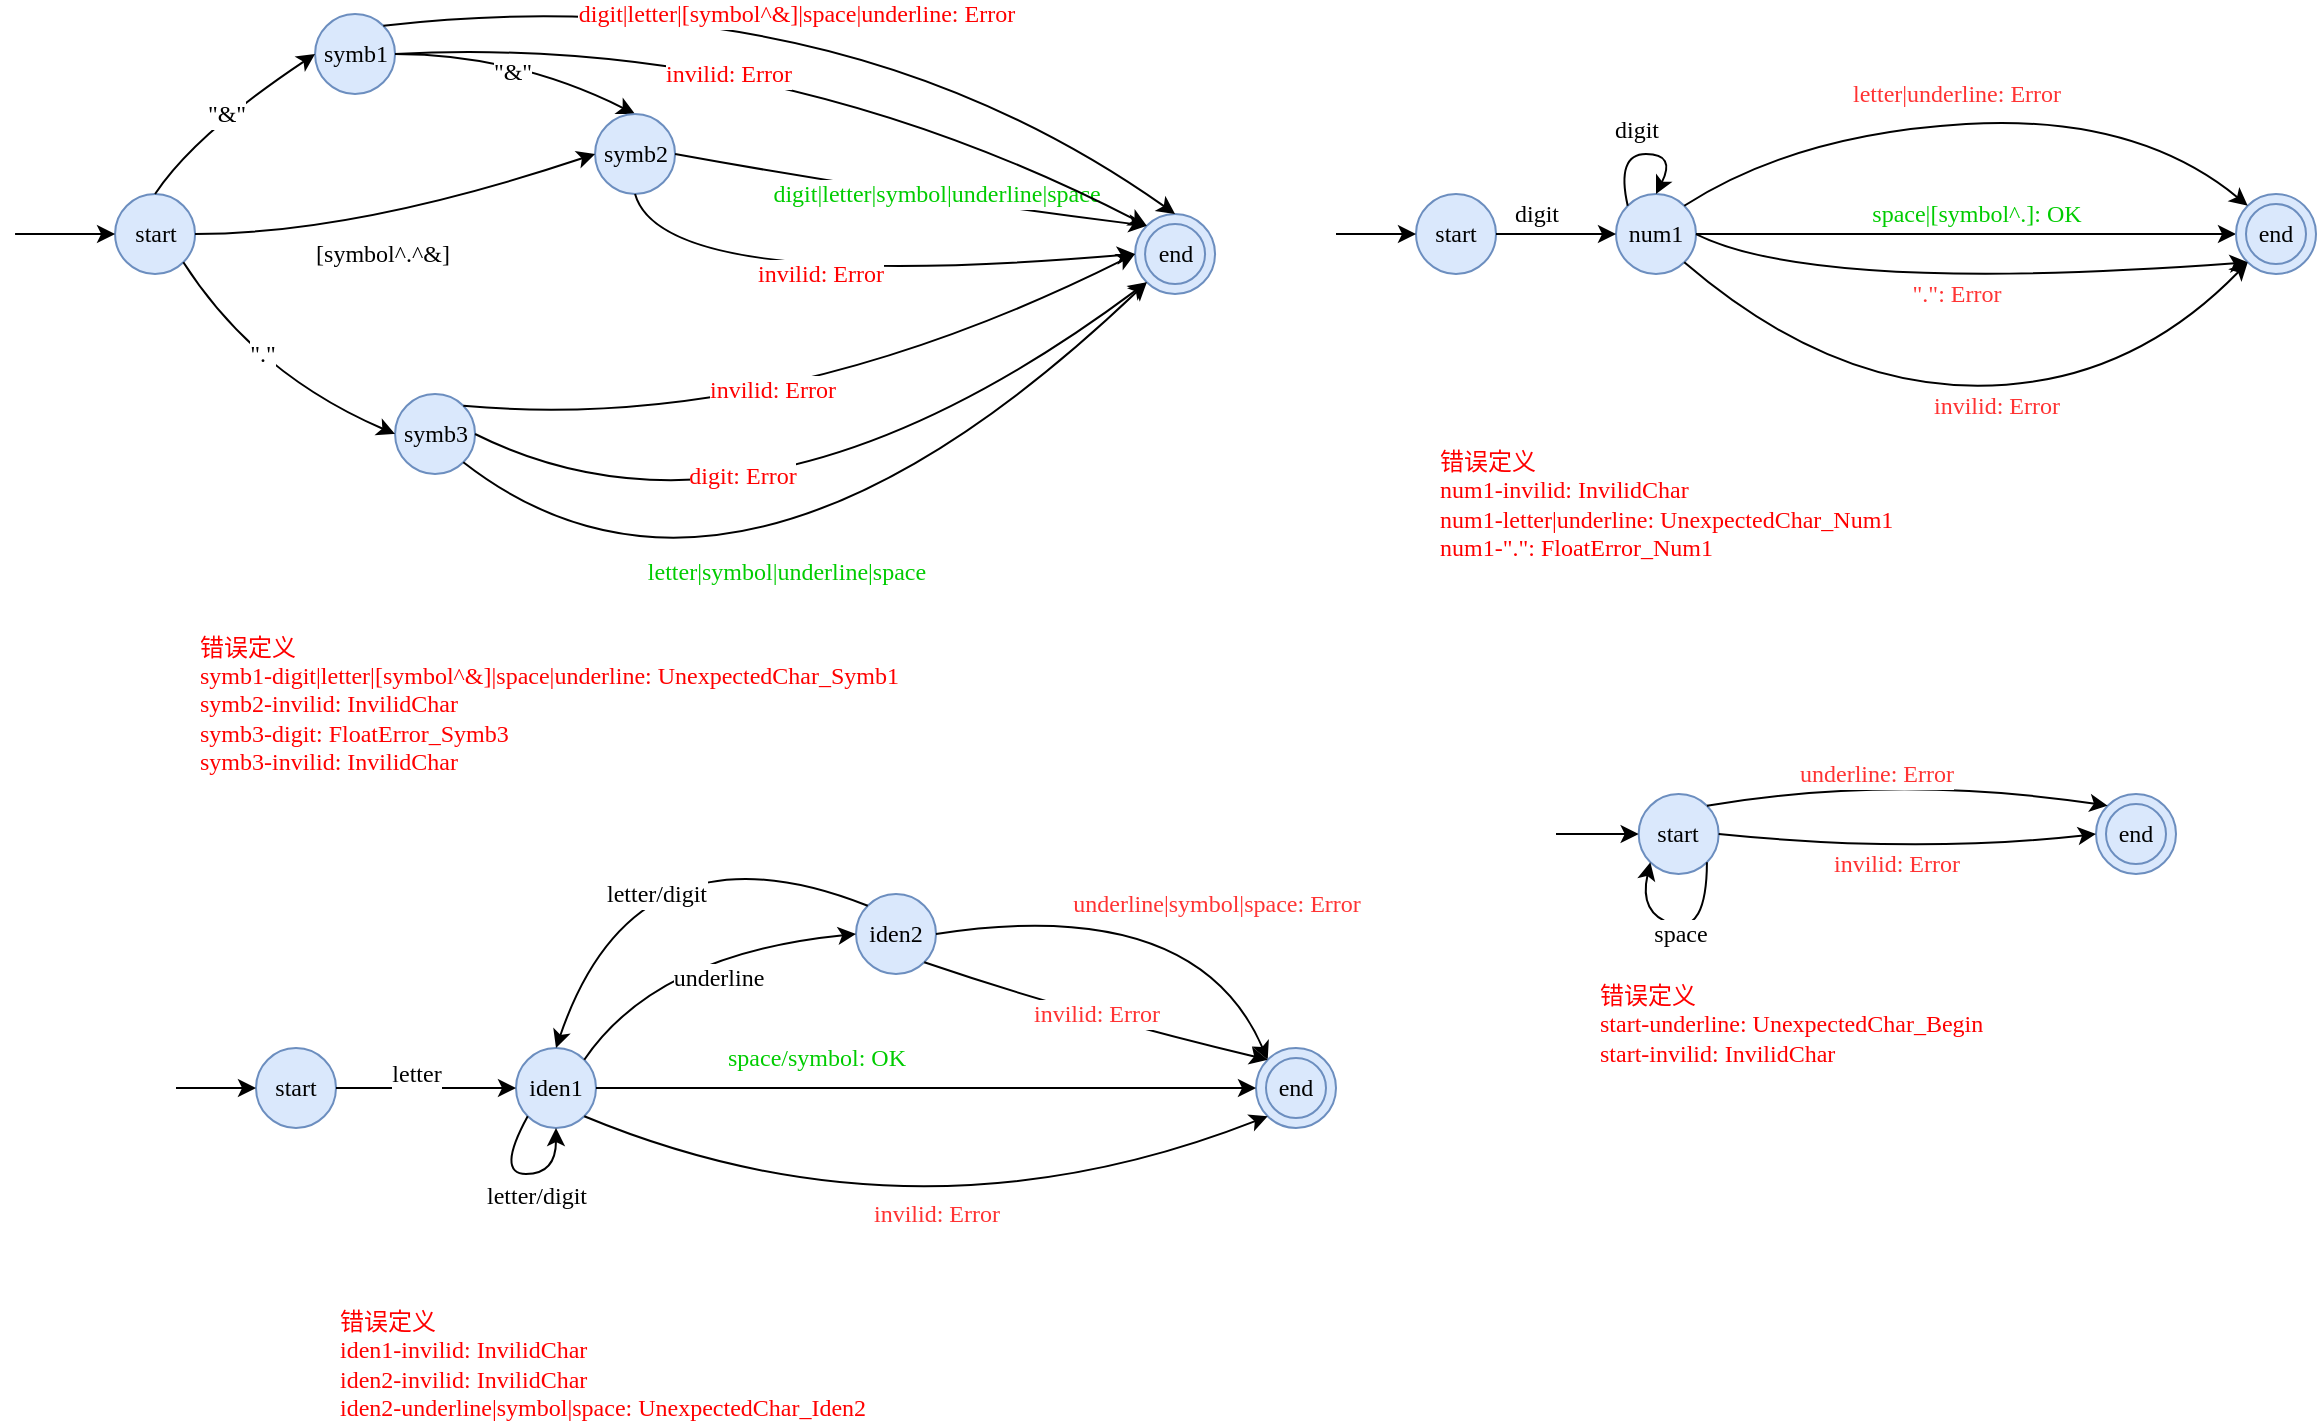 <mxfile version="12.6.5" type="device" pages="4"><diagram id="x_N9c52NbZAatizVjy72" name="状态图"><mxGraphModel dx="2073" dy="578" grid="0" gridSize="10" guides="1" tooltips="1" connect="1" arrows="1" fold="1" page="1" pageScale="1" pageWidth="1169" pageHeight="827" math="0" shadow="0"><root><mxCell id="0"/><mxCell id="1" parent="0"/><mxCell id="mEp7mfUu46zt8Jz3u5mG-1" value="start" style="ellipse;whiteSpace=wrap;html=1;aspect=fixed;fontFamily=Lucida Console;fillColor=#dae8fc;strokeColor=#6c8ebf;" parent="1" vertex="1"><mxGeometry x="49.53" y="130" width="40" height="40" as="geometry"/></mxCell><mxCell id="GYif8V_77jWV2zuS7v_S-1" value="symb1" style="ellipse;whiteSpace=wrap;html=1;aspect=fixed;fontFamily=Lucida Console;fillColor=#dae8fc;strokeColor=#6c8ebf;" parent="1" vertex="1"><mxGeometry x="149.53" y="40.0" width="40" height="40" as="geometry"/></mxCell><mxCell id="GYif8V_77jWV2zuS7v_S-2" value="symb3" style="ellipse;whiteSpace=wrap;html=1;aspect=fixed;fontFamily=Lucida Console;fillColor=#dae8fc;strokeColor=#6c8ebf;" parent="1" vertex="1"><mxGeometry x="189.53" y="230" width="40" height="40" as="geometry"/></mxCell><mxCell id="GYif8V_77jWV2zuS7v_S-5" value="" style="curved=1;endArrow=classic;html=1;exitX=0.5;exitY=0;exitDx=0;exitDy=0;fontFamily=Lucida Console;entryX=0;entryY=0.5;entryDx=0;entryDy=0;" parent="1" source="mEp7mfUu46zt8Jz3u5mG-1" target="GYif8V_77jWV2zuS7v_S-1" edge="1"><mxGeometry width="50" height="50" relative="1" as="geometry"><mxPoint x="199.53" y="65" as="sourcePoint"/><mxPoint x="309.53" y="35.0" as="targetPoint"/><Array as="points"><mxPoint x="89.53" y="100"/></Array></mxGeometry></mxCell><mxCell id="GYif8V_77jWV2zuS7v_S-6" value="&quot;&amp;amp;&quot;" style="text;html=1;align=center;verticalAlign=middle;resizable=0;points=[];labelBackgroundColor=#ffffff;fontFamily=Lucida Console;" parent="GYif8V_77jWV2zuS7v_S-5" vertex="1" connectable="0"><mxGeometry x="-0.237" y="-1" relative="1" as="geometry"><mxPoint x="10.5" y="-8.15" as="offset"/></mxGeometry></mxCell><mxCell id="GYif8V_77jWV2zuS7v_S-9" value="" style="curved=1;endArrow=classic;html=1;exitX=1;exitY=0.5;exitDx=0;exitDy=0;fontFamily=Lucida Console;entryX=0.5;entryY=0;entryDx=0;entryDy=0;" parent="1" source="GYif8V_77jWV2zuS7v_S-1" target="GYif8V_77jWV2zuS7v_S-15" edge="1"><mxGeometry width="50" height="50" relative="1" as="geometry"><mxPoint x="269.53" y="45.0" as="sourcePoint"/><mxPoint x="379.53" y="15.0" as="targetPoint"/><Array as="points"><mxPoint x="249.53" y="60"/></Array></mxGeometry></mxCell><mxCell id="GYif8V_77jWV2zuS7v_S-10" value="&quot;&amp;amp;&quot;" style="text;html=1;align=center;verticalAlign=middle;resizable=0;points=[];labelBackgroundColor=#ffffff;fontFamily=Lucida Console;" parent="GYif8V_77jWV2zuS7v_S-9" vertex="1" connectable="0"><mxGeometry x="-0.237" y="-1" relative="1" as="geometry"><mxPoint x="9.48" y="7.49" as="offset"/></mxGeometry></mxCell><mxCell id="GYif8V_77jWV2zuS7v_S-13" value="" style="curved=1;endArrow=classic;html=1;exitX=1;exitY=1;exitDx=0;exitDy=0;fontFamily=Lucida Console;entryX=0;entryY=0.5;entryDx=0;entryDy=0;" parent="1" source="mEp7mfUu46zt8Jz3u5mG-1" target="GYif8V_77jWV2zuS7v_S-2" edge="1"><mxGeometry width="50" height="50" relative="1" as="geometry"><mxPoint x="93.672" y="225.858" as="sourcePoint"/><mxPoint x="209.53" y="190" as="targetPoint"/><Array as="points"><mxPoint x="119.53" y="220"/></Array></mxGeometry></mxCell><mxCell id="GYif8V_77jWV2zuS7v_S-14" value="&quot;.&quot;" style="text;html=1;align=center;verticalAlign=middle;resizable=0;points=[];labelBackgroundColor=#ffffff;fontFamily=Lucida Console;" parent="GYif8V_77jWV2zuS7v_S-13" vertex="1" connectable="0"><mxGeometry x="-0.237" y="-1" relative="1" as="geometry"><mxPoint x="10.5" y="-0.59" as="offset"/></mxGeometry></mxCell><mxCell id="GYif8V_77jWV2zuS7v_S-15" value="symb2" style="ellipse;whiteSpace=wrap;html=1;aspect=fixed;fontFamily=Lucida Console;fillColor=#dae8fc;strokeColor=#6c8ebf;" parent="1" vertex="1"><mxGeometry x="289.53" y="90" width="40" height="40" as="geometry"/></mxCell><mxCell id="GYif8V_77jWV2zuS7v_S-17" value="" style="curved=1;endArrow=classic;html=1;exitX=1;exitY=0.5;exitDx=0;exitDy=0;fontFamily=Lucida Console;entryX=0;entryY=0.5;entryDx=0;entryDy=0;" parent="1" source="mEp7mfUu46zt8Jz3u5mG-1" target="GYif8V_77jWV2zuS7v_S-15" edge="1"><mxGeometry width="50" height="50" relative="1" as="geometry"><mxPoint x="93.672" y="145.858" as="sourcePoint"/><mxPoint x="209.53" y="110" as="targetPoint"/><Array as="points"><mxPoint x="169.53" y="150"/></Array></mxGeometry></mxCell><mxCell id="GYif8V_77jWV2zuS7v_S-18" value="[symbol^.^&amp;amp;]" style="text;html=1;align=center;verticalAlign=middle;resizable=0;points=[];labelBackgroundColor=#ffffff;fontFamily=Lucida Console;" parent="GYif8V_77jWV2zuS7v_S-17" vertex="1" connectable="0"><mxGeometry x="-0.237" y="-1" relative="1" as="geometry"><mxPoint x="14.71" y="9" as="offset"/></mxGeometry></mxCell><mxCell id="GYif8V_77jWV2zuS7v_S-19" value="" style="group;fontFamily=Lucida Console;" parent="1" vertex="1" connectable="0"><mxGeometry x="559.53" y="140" width="40" height="40" as="geometry"/></mxCell><mxCell id="GYif8V_77jWV2zuS7v_S-20" value="" style="ellipse;whiteSpace=wrap;html=1;aspect=fixed;fontFamily=Lucida Console;fillColor=#dae8fc;strokeColor=#6c8ebf;" parent="GYif8V_77jWV2zuS7v_S-19" vertex="1"><mxGeometry width="40" height="40" as="geometry"/></mxCell><mxCell id="GYif8V_77jWV2zuS7v_S-21" value="end" style="ellipse;whiteSpace=wrap;html=1;aspect=fixed;fontFamily=Lucida Console;fillColor=#dae8fc;strokeColor=#6c8ebf;" parent="GYif8V_77jWV2zuS7v_S-19" vertex="1"><mxGeometry x="5" y="5" width="30" height="30" as="geometry"/></mxCell><mxCell id="GYif8V_77jWV2zuS7v_S-22" value="" style="curved=1;endArrow=classic;html=1;exitX=1;exitY=0.5;exitDx=0;exitDy=0;fontFamily=Lucida Console;entryX=0;entryY=1;entryDx=0;entryDy=0;" parent="1" source="GYif8V_77jWV2zuS7v_S-2" target="GYif8V_77jWV2zuS7v_S-20" edge="1"><mxGeometry width="50" height="50" relative="1" as="geometry"><mxPoint x="319.532" y="217.072" as="sourcePoint"/><mxPoint x="425.39" y="322.93" as="targetPoint"/><Array as="points"><mxPoint x="369.53" y="320"/></Array></mxGeometry></mxCell><mxCell id="GYif8V_77jWV2zuS7v_S-23" value="&lt;font color=&quot;#ff0000&quot;&gt;digit: Error&lt;/font&gt;" style="text;html=1;align=center;verticalAlign=middle;resizable=0;points=[];labelBackgroundColor=#ffffff;fontFamily=Lucida Console;" parent="GYif8V_77jWV2zuS7v_S-22" vertex="1" connectable="0"><mxGeometry x="-0.237" y="-1" relative="1" as="geometry"><mxPoint x="-3.08" y="-48.94" as="offset"/></mxGeometry></mxCell><mxCell id="GYif8V_77jWV2zuS7v_S-24" value="" style="curved=1;endArrow=classic;html=1;exitX=1;exitY=1;exitDx=0;exitDy=0;fontFamily=Lucida Console;entryX=0;entryY=1;entryDx=0;entryDy=0;" parent="1" source="GYif8V_77jWV2zuS7v_S-2" target="GYif8V_77jWV2zuS7v_S-20" edge="1"><mxGeometry width="50" height="50" relative="1" as="geometry"><mxPoint x="249.53" y="330" as="sourcePoint"/><mxPoint x="359.53" y="340" as="targetPoint"/><Array as="points"><mxPoint x="359.53" y="370"/></Array></mxGeometry></mxCell><mxCell id="GYif8V_77jWV2zuS7v_S-25" value="&lt;font color=&quot;#00cc00&quot;&gt;letter|symbol|underline|space&lt;/font&gt;" style="text;html=1;align=center;verticalAlign=middle;resizable=0;points=[];labelBackgroundColor=#ffffff;fontFamily=Lucida Console;" parent="GYif8V_77jWV2zuS7v_S-24" vertex="1" connectable="0"><mxGeometry x="-0.237" y="-1" relative="1" as="geometry"><mxPoint x="23.57" y="-50.91" as="offset"/></mxGeometry></mxCell><mxCell id="LC7kI1Lu7hnPsICwZk_z-2" value="" style="curved=1;endArrow=classic;html=1;exitX=1;exitY=0;exitDx=0;exitDy=0;fontFamily=Lucida Console;entryX=0;entryY=0.5;entryDx=0;entryDy=0;" parent="1" source="GYif8V_77jWV2zuS7v_S-2" target="GYif8V_77jWV2zuS7v_S-20" edge="1"><mxGeometry width="50" height="50" relative="1" as="geometry"><mxPoint x="239.53" y="280" as="sourcePoint"/><mxPoint x="539.53" y="222.65" as="targetPoint"/><Array as="points"><mxPoint x="379.53" y="250"/></Array></mxGeometry></mxCell><mxCell id="LC7kI1Lu7hnPsICwZk_z-3" value="&lt;font color=&quot;#ff0000&quot;&gt;invilid: Error&lt;/font&gt;" style="text;html=1;align=center;verticalAlign=middle;resizable=0;points=[];labelBackgroundColor=#ffffff;fontFamily=Lucida Console;" parent="LC7kI1Lu7hnPsICwZk_z-2" vertex="1" connectable="0"><mxGeometry x="-0.237" y="-1" relative="1" as="geometry"><mxPoint x="18.51" y="-21.73" as="offset"/></mxGeometry></mxCell><mxCell id="LC7kI1Lu7hnPsICwZk_z-4" value="" style="curved=1;endArrow=classic;html=1;exitX=1;exitY=0.5;exitDx=0;exitDy=0;fontFamily=Lucida Console;entryX=0;entryY=0;entryDx=0;entryDy=0;" parent="1" source="GYif8V_77jWV2zuS7v_S-15" target="GYif8V_77jWV2zuS7v_S-20" edge="1"><mxGeometry width="50" height="50" relative="1" as="geometry"><mxPoint x="319.532" y="182.072" as="sourcePoint"/><mxPoint x="529.53" y="180" as="targetPoint"/><Array as="points"><mxPoint x="439.53" y="130"/></Array></mxGeometry></mxCell><mxCell id="LC7kI1Lu7hnPsICwZk_z-5" value="&lt;font color=&quot;#00cc00&quot;&gt;digit|letter|symbol|underline|space&lt;/font&gt;" style="text;html=1;align=center;verticalAlign=middle;resizable=0;points=[];labelBackgroundColor=#ffffff;fontFamily=Lucida Console;" parent="LC7kI1Lu7hnPsICwZk_z-4" vertex="1" connectable="0"><mxGeometry x="-0.237" y="-1" relative="1" as="geometry"><mxPoint x="40.81" y="2.77" as="offset"/></mxGeometry></mxCell><mxCell id="LC7kI1Lu7hnPsICwZk_z-6" value="" style="curved=1;endArrow=classic;html=1;exitX=0.5;exitY=1;exitDx=0;exitDy=0;fontFamily=Lucida Console;entryX=0;entryY=0.5;entryDx=0;entryDy=0;" parent="1" source="GYif8V_77jWV2zuS7v_S-15" target="GYif8V_77jWV2zuS7v_S-20" edge="1"><mxGeometry width="50" height="50" relative="1" as="geometry"><mxPoint x="249.532" y="225.858" as="sourcePoint"/><mxPoint x="555.39" y="150" as="targetPoint"/><Array as="points"><mxPoint x="323.53" y="180"/></Array></mxGeometry></mxCell><mxCell id="LC7kI1Lu7hnPsICwZk_z-7" value="&lt;font color=&quot;#ff0000&quot;&gt;invilid: Error&lt;/font&gt;" style="text;html=1;align=center;verticalAlign=middle;resizable=0;points=[];labelBackgroundColor=#ffffff;fontFamily=Lucida Console;" parent="LC7kI1Lu7hnPsICwZk_z-6" vertex="1" connectable="0"><mxGeometry x="-0.237" y="-1" relative="1" as="geometry"><mxPoint x="20.31" y="-6.28" as="offset"/></mxGeometry></mxCell><mxCell id="LC7kI1Lu7hnPsICwZk_z-11" value="start" style="ellipse;whiteSpace=wrap;html=1;aspect=fixed;fontFamily=Lucida Console;fillColor=#dae8fc;strokeColor=#6c8ebf;" parent="1" vertex="1"><mxGeometry x="120" y="557" width="40" height="40" as="geometry"/></mxCell><mxCell id="LC7kI1Lu7hnPsICwZk_z-12" value="iden1" style="ellipse;whiteSpace=wrap;html=1;aspect=fixed;fontFamily=Lucida Console;fillColor=#dae8fc;strokeColor=#6c8ebf;" parent="1" vertex="1"><mxGeometry x="250" y="557" width="40" height="40" as="geometry"/></mxCell><mxCell id="LC7kI1Lu7hnPsICwZk_z-13" value="iden2" style="ellipse;whiteSpace=wrap;html=1;aspect=fixed;fontFamily=Lucida Console;fillColor=#dae8fc;strokeColor=#6c8ebf;" parent="1" vertex="1"><mxGeometry x="420" y="480" width="40" height="40" as="geometry"/></mxCell><mxCell id="LC7kI1Lu7hnPsICwZk_z-14" value="" style="curved=1;endArrow=classic;html=1;exitX=1;exitY=0.5;exitDx=0;exitDy=0;entryX=0;entryY=0.5;entryDx=0;entryDy=0;fontFamily=Lucida Console;" parent="1" source="LC7kI1Lu7hnPsICwZk_z-11" target="LC7kI1Lu7hnPsICwZk_z-12" edge="1"><mxGeometry width="50" height="50" relative="1" as="geometry"><mxPoint x="370" y="700" as="sourcePoint"/><mxPoint x="420" y="650" as="targetPoint"/><Array as="points"/></mxGeometry></mxCell><mxCell id="LC7kI1Lu7hnPsICwZk_z-15" value="letter" style="text;align=center;verticalAlign=middle;resizable=0;points=[];labelBackgroundColor=#ffffff;labelBorderColor=none;html=1;fontFamily=Lucida Console;" parent="LC7kI1Lu7hnPsICwZk_z-14" vertex="1" connectable="0"><mxGeometry x="-0.029" y="-9" relative="1" as="geometry"><mxPoint x="-4" y="-16" as="offset"/></mxGeometry></mxCell><mxCell id="LC7kI1Lu7hnPsICwZk_z-16" value="" style="curved=1;endArrow=classic;html=1;exitX=1;exitY=0;exitDx=0;exitDy=0;entryX=0;entryY=0.5;entryDx=0;entryDy=0;fontFamily=Lucida Console;" parent="1" source="LC7kI1Lu7hnPsICwZk_z-12" target="LC7kI1Lu7hnPsICwZk_z-13" edge="1"><mxGeometry width="50" height="50" relative="1" as="geometry"><mxPoint x="450" y="600" as="sourcePoint"/><mxPoint x="550" y="600" as="targetPoint"/><Array as="points"><mxPoint x="320" y="510"/></Array></mxGeometry></mxCell><mxCell id="LC7kI1Lu7hnPsICwZk_z-17" value="underline" style="text;align=center;verticalAlign=middle;resizable=0;points=[];labelBackgroundColor=#ffffff;fontFamily=Lucida Console;fontColor=#000000;labelBorderColor=none;html=1;" parent="LC7kI1Lu7hnPsICwZk_z-16" vertex="1" connectable="0"><mxGeometry x="-0.286" y="2" relative="1" as="geometry"><mxPoint x="35.18" y="8.11" as="offset"/></mxGeometry></mxCell><mxCell id="LC7kI1Lu7hnPsICwZk_z-18" value="" style="curved=1;endArrow=classic;html=1;exitX=1;exitY=0.5;exitDx=0;exitDy=0;entryX=0;entryY=0;entryDx=0;entryDy=0;fontFamily=Lucida Console;" parent="1" source="LC7kI1Lu7hnPsICwZk_z-13" target="LC7kI1Lu7hnPsICwZk_z-27" edge="1"><mxGeometry width="50" height="50" relative="1" as="geometry"><mxPoint x="380" y="630" as="sourcePoint"/><mxPoint x="510" y="600" as="targetPoint"/><Array as="points"><mxPoint x="590" y="480"/></Array></mxGeometry></mxCell><mxCell id="LC7kI1Lu7hnPsICwZk_z-19" value="underline|symbol|space: Error" style="text;html=1;align=center;verticalAlign=middle;resizable=0;points=[];labelBackgroundColor=#ffffff;fontColor=#FF3333;fontFamily=Lucida Console;labelBorderColor=none;" parent="LC7kI1Lu7hnPsICwZk_z-18" vertex="1" connectable="0"><mxGeometry x="0.117" y="-9" relative="1" as="geometry"><mxPoint x="15.91" y="-5.01" as="offset"/></mxGeometry></mxCell><mxCell id="LC7kI1Lu7hnPsICwZk_z-20" value="" style="curved=1;endArrow=classic;html=1;entryX=0.5;entryY=0;entryDx=0;entryDy=0;exitX=0;exitY=0;exitDx=0;exitDy=0;fontFamily=Lucida Console;" parent="1" source="LC7kI1Lu7hnPsICwZk_z-13" target="LC7kI1Lu7hnPsICwZk_z-12" edge="1"><mxGeometry width="50" height="50" relative="1" as="geometry"><mxPoint x="500" y="490" as="sourcePoint"/><mxPoint x="561.718" y="561.718" as="targetPoint"/><Array as="points"><mxPoint x="310" y="440"/></Array></mxGeometry></mxCell><mxCell id="LC7kI1Lu7hnPsICwZk_z-21" value="letter/digit" style="text;align=center;verticalAlign=middle;resizable=0;points=[];labelBackgroundColor=#ffffff;fontFamily=Lucida Console;fontColor=#000000;labelBorderColor=none;html=1;" parent="LC7kI1Lu7hnPsICwZk_z-20" vertex="1" connectable="0"><mxGeometry x="0.084" y="-3" relative="1" as="geometry"><mxPoint x="16.2" y="31.13" as="offset"/></mxGeometry></mxCell><mxCell id="LC7kI1Lu7hnPsICwZk_z-22" value="" style="curved=1;endArrow=classic;html=1;entryX=0.5;entryY=1;entryDx=0;entryDy=0;exitX=0;exitY=1;exitDx=0;exitDy=0;fontFamily=Lucida Console;" parent="1" source="LC7kI1Lu7hnPsICwZk_z-12" target="LC7kI1Lu7hnPsICwZk_z-12" edge="1"><mxGeometry width="50" height="50" relative="1" as="geometry"><mxPoint x="455.858" y="725.858" as="sourcePoint"/><mxPoint x="300" y="750" as="targetPoint"/><Array as="points"><mxPoint x="240" y="620"/><mxPoint x="270" y="620"/></Array></mxGeometry></mxCell><mxCell id="LC7kI1Lu7hnPsICwZk_z-23" value="letter/digit" style="text;align=center;verticalAlign=middle;resizable=0;points=[];labelBackgroundColor=#ffffff;fontFamily=Lucida Console;fontColor=#000000;labelBorderColor=none;html=1;" parent="LC7kI1Lu7hnPsICwZk_z-22" vertex="1" connectable="0"><mxGeometry x="-0.384" y="13" relative="1" as="geometry"><mxPoint x="5.37" y="9.63" as="offset"/></mxGeometry></mxCell><mxCell id="LC7kI1Lu7hnPsICwZk_z-26" value="" style="group;fontFamily=Lucida Console;" parent="1" vertex="1" connectable="0"><mxGeometry x="620" y="557" width="40" height="40" as="geometry"/></mxCell><mxCell id="LC7kI1Lu7hnPsICwZk_z-27" value="" style="ellipse;whiteSpace=wrap;html=1;aspect=fixed;fontFamily=Lucida Console;fillColor=#dae8fc;strokeColor=#6c8ebf;" parent="LC7kI1Lu7hnPsICwZk_z-26" vertex="1"><mxGeometry width="40" height="40" as="geometry"/></mxCell><mxCell id="LC7kI1Lu7hnPsICwZk_z-28" value="end" style="ellipse;whiteSpace=wrap;html=1;aspect=fixed;fontFamily=Lucida Console;fillColor=#dae8fc;strokeColor=#6c8ebf;" parent="LC7kI1Lu7hnPsICwZk_z-26" vertex="1"><mxGeometry x="5" y="5" width="30" height="30" as="geometry"/></mxCell><mxCell id="LC7kI1Lu7hnPsICwZk_z-29" value="" style="curved=1;endArrow=classic;html=1;exitX=1;exitY=0.5;exitDx=0;exitDy=0;entryX=0;entryY=0.5;entryDx=0;entryDy=0;fontFamily=Lucida Console;" parent="1" source="LC7kI1Lu7hnPsICwZk_z-12" target="LC7kI1Lu7hnPsICwZk_z-27" edge="1"><mxGeometry width="50" height="50" relative="1" as="geometry"><mxPoint x="348.282" y="528.282" as="sourcePoint"/><mxPoint x="759.998" y="589.998" as="targetPoint"/><Array as="points"/></mxGeometry></mxCell><mxCell id="LC7kI1Lu7hnPsICwZk_z-30" value="space/symbol: OK" style="text;html=1;align=center;verticalAlign=middle;resizable=0;points=[];labelBackgroundColor=#ffffff;fontColor=#00CC00;fontFamily=Lucida Console;labelBorderColor=none;" parent="LC7kI1Lu7hnPsICwZk_z-29" vertex="1" connectable="0"><mxGeometry x="-0.267" y="17" relative="1" as="geometry"><mxPoint x="-10.83" y="2" as="offset"/></mxGeometry></mxCell><mxCell id="LC7kI1Lu7hnPsICwZk_z-33" value="" style="curved=1;endArrow=classic;html=1;exitX=1;exitY=1;exitDx=0;exitDy=0;entryX=0;entryY=1;entryDx=0;entryDy=0;fontFamily=Lucida Console;" parent="1" source="LC7kI1Lu7hnPsICwZk_z-12" target="LC7kI1Lu7hnPsICwZk_z-27" edge="1"><mxGeometry width="50" height="50" relative="1" as="geometry"><mxPoint x="354.142" y="514.142" as="sourcePoint"/><mxPoint x="765.858" y="575.858" as="targetPoint"/><Array as="points"><mxPoint x="450" y="660"/></Array></mxGeometry></mxCell><mxCell id="LC7kI1Lu7hnPsICwZk_z-34" value="invilid: Error" style="text;html=1;align=center;verticalAlign=middle;resizable=0;points=[];labelBackgroundColor=#ffffff;fontColor=#FF3333;fontFamily=Lucida Console;labelBorderColor=none;" parent="LC7kI1Lu7hnPsICwZk_z-33" vertex="1" connectable="0"><mxGeometry x="-0.267" y="17" relative="1" as="geometry"><mxPoint x="44.66" y="12.8" as="offset"/></mxGeometry></mxCell><mxCell id="LC7kI1Lu7hnPsICwZk_z-35" value="start" style="ellipse;whiteSpace=wrap;html=1;aspect=fixed;fontFamily=Lucida Console;fillColor=#dae8fc;strokeColor=#6c8ebf;" parent="1" vertex="1"><mxGeometry x="700" y="130.02" width="40" height="40" as="geometry"/></mxCell><mxCell id="LC7kI1Lu7hnPsICwZk_z-36" value="num1" style="ellipse;whiteSpace=wrap;html=1;aspect=fixed;fontFamily=Lucida Console;fillColor=#dae8fc;strokeColor=#6c8ebf;" parent="1" vertex="1"><mxGeometry x="800" y="130.02" width="40" height="40" as="geometry"/></mxCell><mxCell id="LC7kI1Lu7hnPsICwZk_z-37" value="" style="curved=1;endArrow=classic;html=1;exitX=1;exitY=0.5;exitDx=0;exitDy=0;entryX=0;entryY=0.5;entryDx=0;entryDy=0;fontFamily=Lucida Console;" parent="1" source="LC7kI1Lu7hnPsICwZk_z-35" target="LC7kI1Lu7hnPsICwZk_z-36" edge="1"><mxGeometry width="50" height="50" relative="1" as="geometry"><mxPoint x="780" y="220.02" as="sourcePoint"/><mxPoint x="880" y="220.02" as="targetPoint"/><Array as="points"/></mxGeometry></mxCell><mxCell id="LC7kI1Lu7hnPsICwZk_z-38" value="digit" style="text;align=center;verticalAlign=middle;resizable=0;points=[];labelBackgroundColor=#ffffff;fontFamily=Lucida Console;labelBorderColor=none;html=1;" parent="LC7kI1Lu7hnPsICwZk_z-37" vertex="1" connectable="0"><mxGeometry x="-0.226" y="14" relative="1" as="geometry"><mxPoint x="-3.33" y="4" as="offset"/></mxGeometry></mxCell><mxCell id="LC7kI1Lu7hnPsICwZk_z-39" value="" style="curved=1;endArrow=classic;html=1;exitX=1;exitY=0.5;exitDx=0;exitDy=0;entryX=0;entryY=0.5;entryDx=0;entryDy=0;fontFamily=Lucida Console;" parent="1" source="LC7kI1Lu7hnPsICwZk_z-36" target="LC7kI1Lu7hnPsICwZk_z-46" edge="1"><mxGeometry width="50" height="50" relative="1" as="geometry"><mxPoint x="860.002" y="280.022" as="sourcePoint"/><mxPoint x="1041.718" y="391.738" as="targetPoint"/><Array as="points"/></mxGeometry></mxCell><mxCell id="LC7kI1Lu7hnPsICwZk_z-40" value="&lt;font&gt;space|[symbol^.]: OK&lt;/font&gt;" style="text;html=1;align=center;verticalAlign=middle;resizable=0;points=[];labelBackgroundColor=#ffffff;fontColor=#00CC00;fontFamily=Lucida Console;labelBorderColor=none;" parent="LC7kI1Lu7hnPsICwZk_z-39" vertex="1" connectable="0"><mxGeometry x="-0.18" y="13" relative="1" as="geometry"><mxPoint x="29.17" y="3.0" as="offset"/></mxGeometry></mxCell><mxCell id="LC7kI1Lu7hnPsICwZk_z-41" value="" style="curved=1;endArrow=classic;html=1;fontFamily=Lucida Console;exitX=0;exitY=0;exitDx=0;exitDy=0;entryX=0.5;entryY=0;entryDx=0;entryDy=0;" parent="1" source="LC7kI1Lu7hnPsICwZk_z-36" target="LC7kI1Lu7hnPsICwZk_z-36" edge="1"><mxGeometry width="50" height="50" relative="1" as="geometry"><mxPoint x="780" y="120.02" as="sourcePoint"/><mxPoint x="880" y="100.02" as="targetPoint"/><Array as="points"><mxPoint x="800" y="110.02"/><mxPoint x="830" y="110.02"/></Array></mxGeometry></mxCell><mxCell id="LC7kI1Lu7hnPsICwZk_z-42" value="digit" style="text;align=center;verticalAlign=middle;resizable=0;points=[];labelBackgroundColor=#ffffff;fontFamily=Lucida Console;labelBorderColor=none;html=1;" parent="LC7kI1Lu7hnPsICwZk_z-41" vertex="1" connectable="0"><mxGeometry x="0.152" y="8" relative="1" as="geometry"><mxPoint x="-9.01" y="-3.87" as="offset"/></mxGeometry></mxCell><mxCell id="LC7kI1Lu7hnPsICwZk_z-45" value="" style="group;fontFamily=Lucida Console;" parent="1" vertex="1" connectable="0"><mxGeometry x="1110" y="130.02" width="40" height="40" as="geometry"/></mxCell><mxCell id="LC7kI1Lu7hnPsICwZk_z-46" value="" style="ellipse;whiteSpace=wrap;html=1;aspect=fixed;fontFamily=Lucida Console;fillColor=#dae8fc;strokeColor=#6c8ebf;" parent="LC7kI1Lu7hnPsICwZk_z-45" vertex="1"><mxGeometry width="40" height="40" as="geometry"/></mxCell><mxCell id="LC7kI1Lu7hnPsICwZk_z-47" value="end" style="ellipse;whiteSpace=wrap;html=1;aspect=fixed;fontFamily=Lucida Console;fillColor=#dae8fc;strokeColor=#6c8ebf;" parent="LC7kI1Lu7hnPsICwZk_z-45" vertex="1"><mxGeometry x="5" y="5" width="30" height="30" as="geometry"/></mxCell><mxCell id="LC7kI1Lu7hnPsICwZk_z-50" value="" style="curved=1;endArrow=classic;html=1;exitX=1;exitY=0;exitDx=0;exitDy=0;entryX=0;entryY=0;entryDx=0;entryDy=0;fontFamily=Lucida Console;" parent="1" source="LC7kI1Lu7hnPsICwZk_z-36" target="LC7kI1Lu7hnPsICwZk_z-46" edge="1"><mxGeometry width="50" height="50" relative="1" as="geometry"><mxPoint x="884.142" y="265.878" as="sourcePoint"/><mxPoint x="1275.858" y="184.162" as="targetPoint"/><Array as="points"><mxPoint x="890" y="100.02"/><mxPoint x="1060" y="90.02"/></Array></mxGeometry></mxCell><mxCell id="LC7kI1Lu7hnPsICwZk_z-51" value="&lt;font&gt;letter|underline: Error&lt;/font&gt;" style="text;html=1;align=center;verticalAlign=middle;resizable=0;points=[];labelBackgroundColor=#ffffff;fontColor=#FF3333;fontFamily=Lucida Console;labelBorderColor=none;" parent="LC7kI1Lu7hnPsICwZk_z-50" vertex="1" connectable="0"><mxGeometry x="-0.18" y="13" relative="1" as="geometry"><mxPoint x="20.58" y="-3.48" as="offset"/></mxGeometry></mxCell><mxCell id="LC7kI1Lu7hnPsICwZk_z-52" value="" style="curved=1;endArrow=classic;html=1;exitX=1;exitY=0.5;exitDx=0;exitDy=0;entryX=0;entryY=1;entryDx=0;entryDy=0;fontFamily=Lucida Console;" parent="1" source="LC7kI1Lu7hnPsICwZk_z-36" target="LC7kI1Lu7hnPsICwZk_z-46" edge="1"><mxGeometry width="50" height="50" relative="1" as="geometry"><mxPoint x="790" y="340.02" as="sourcePoint"/><mxPoint x="1285.858" y="194.162" as="targetPoint"/><Array as="points"><mxPoint x="900" y="180.02"/></Array></mxGeometry></mxCell><mxCell id="LC7kI1Lu7hnPsICwZk_z-53" value="&quot;.&quot;: Error" style="text;html=1;align=center;verticalAlign=middle;resizable=0;points=[];labelBackgroundColor=#ffffff;fontColor=#FF3333;fontFamily=Lucida Console;labelBorderColor=none;" parent="LC7kI1Lu7hnPsICwZk_z-52" vertex="1" connectable="0"><mxGeometry x="-0.18" y="13" relative="1" as="geometry"><mxPoint x="21.5" y="16.6" as="offset"/></mxGeometry></mxCell><mxCell id="LC7kI1Lu7hnPsICwZk_z-54" value="start" style="ellipse;whiteSpace=wrap;html=1;aspect=fixed;fontFamily=Lucida Console;fillColor=#dae8fc;strokeColor=#6c8ebf;" parent="1" vertex="1"><mxGeometry x="811.33" y="430" width="40" height="40" as="geometry"/></mxCell><mxCell id="LC7kI1Lu7hnPsICwZk_z-55" value="" style="endArrow=classic;html=1;fontFamily=Lucida Console;fontColor=#000000;entryX=0;entryY=0.5;entryDx=0;entryDy=0;" parent="1" target="LC7kI1Lu7hnPsICwZk_z-54" edge="1"><mxGeometry width="50" height="50" relative="1" as="geometry"><mxPoint x="770" y="450" as="sourcePoint"/><mxPoint x="701.33" y="510" as="targetPoint"/></mxGeometry></mxCell><mxCell id="LC7kI1Lu7hnPsICwZk_z-56" value="" style="curved=1;endArrow=classic;html=1;exitX=1;exitY=1;exitDx=0;exitDy=0;entryX=0;entryY=1;entryDx=0;entryDy=0;fontFamily=Lucida Console;" parent="1" source="LC7kI1Lu7hnPsICwZk_z-54" target="LC7kI1Lu7hnPsICwZk_z-54" edge="1"><mxGeometry width="50" height="50" relative="1" as="geometry"><mxPoint x="751.33" y="680" as="sourcePoint"/><mxPoint x="801.33" y="630" as="targetPoint"/><Array as="points"><mxPoint x="845.33" y="500"/><mxPoint x="811.33" y="490"/></Array></mxGeometry></mxCell><mxCell id="LC7kI1Lu7hnPsICwZk_z-57" value="space" style="text;html=1;align=center;verticalAlign=middle;resizable=0;points=[];labelBackgroundColor=#ffffff;fontFamily=Lucida Console;" parent="LC7kI1Lu7hnPsICwZk_z-56" vertex="1" connectable="0"><mxGeometry x="-0.527" y="-20" relative="1" as="geometry"><mxPoint x="5.95" y="12.49" as="offset"/></mxGeometry></mxCell><mxCell id="LC7kI1Lu7hnPsICwZk_z-58" value="" style="group;fontFamily=Lucida Console;" parent="1" vertex="1" connectable="0"><mxGeometry x="1040" y="430" width="40" height="40" as="geometry"/></mxCell><mxCell id="LC7kI1Lu7hnPsICwZk_z-59" value="" style="ellipse;whiteSpace=wrap;html=1;aspect=fixed;fontFamily=Lucida Console;fillColor=#dae8fc;strokeColor=#6c8ebf;" parent="LC7kI1Lu7hnPsICwZk_z-58" vertex="1"><mxGeometry width="40" height="40" as="geometry"/></mxCell><mxCell id="LC7kI1Lu7hnPsICwZk_z-60" value="end" style="ellipse;whiteSpace=wrap;html=1;aspect=fixed;fontFamily=Lucida Console;fillColor=#dae8fc;strokeColor=#6c8ebf;" parent="LC7kI1Lu7hnPsICwZk_z-58" vertex="1"><mxGeometry x="5" y="5" width="30" height="30" as="geometry"/></mxCell><mxCell id="LC7kI1Lu7hnPsICwZk_z-61" value="" style="curved=1;endArrow=classic;html=1;exitX=1;exitY=0;exitDx=0;exitDy=0;entryX=0;entryY=0;entryDx=0;entryDy=0;fontFamily=Lucida Console;" parent="1" source="LC7kI1Lu7hnPsICwZk_z-54" target="LC7kI1Lu7hnPsICwZk_z-59" edge="1"><mxGeometry width="50" height="50" relative="1" as="geometry"><mxPoint x="881.33" y="540" as="sourcePoint"/><mxPoint x="1451.33" y="560" as="targetPoint"/><Array as="points"><mxPoint x="940" y="420"/></Array></mxGeometry></mxCell><mxCell id="LC7kI1Lu7hnPsICwZk_z-62" value="underline: Error" style="text;html=1;align=center;verticalAlign=middle;resizable=0;points=[];labelBackgroundColor=#ffffff;fontColor=#FF3333;fontFamily=Lucida Console;labelBorderColor=none;" parent="LC7kI1Lu7hnPsICwZk_z-61" vertex="1" connectable="0"><mxGeometry x="-0.102" y="3" relative="1" as="geometry"><mxPoint x="-4.56" y="2.13" as="offset"/></mxGeometry></mxCell><mxCell id="LC7kI1Lu7hnPsICwZk_z-64" value="" style="endArrow=classic;html=1;fontFamily=Lucida Console;fontColor=#000000;entryX=0;entryY=0.5;entryDx=0;entryDy=0;" parent="1" target="LC7kI1Lu7hnPsICwZk_z-11" edge="1"><mxGeometry width="50" height="50" relative="1" as="geometry"><mxPoint x="80" y="577" as="sourcePoint"/><mxPoint x="100.0" y="576.5" as="targetPoint"/></mxGeometry></mxCell><mxCell id="LC7kI1Lu7hnPsICwZk_z-66" value="" style="endArrow=classic;html=1;fontFamily=Lucida Console;fontColor=#000000;entryX=0;entryY=0.5;entryDx=0;entryDy=0;" parent="1" target="LC7kI1Lu7hnPsICwZk_z-35" edge="1"><mxGeometry width="50" height="50" relative="1" as="geometry"><mxPoint x="660" y="150.02" as="sourcePoint"/><mxPoint x="691.33" y="149.6" as="targetPoint"/></mxGeometry></mxCell><mxCell id="LC7kI1Lu7hnPsICwZk_z-67" value="" style="endArrow=classic;html=1;fontFamily=Lucida Console;fontColor=#000000;entryX=0;entryY=0.5;entryDx=0;entryDy=0;" parent="1" target="mEp7mfUu46zt8Jz3u5mG-1" edge="1"><mxGeometry width="50" height="50" relative="1" as="geometry"><mxPoint x="-0.47" y="150" as="sourcePoint"/><mxPoint x="39.53" y="149.58" as="targetPoint"/></mxGeometry></mxCell><mxCell id="LC7kI1Lu7hnPsICwZk_z-70" value="" style="curved=1;endArrow=classic;html=1;exitX=1;exitY=1;exitDx=0;exitDy=0;entryX=0;entryY=0;entryDx=0;entryDy=0;fontFamily=Lucida Console;" parent="1" source="LC7kI1Lu7hnPsICwZk_z-13" target="LC7kI1Lu7hnPsICwZk_z-27" edge="1"><mxGeometry width="50" height="50" relative="1" as="geometry"><mxPoint x="470" y="510" as="sourcePoint"/><mxPoint x="635.858" y="572.858" as="targetPoint"/><Array as="points"><mxPoint x="530" y="540"/></Array></mxGeometry></mxCell><mxCell id="LC7kI1Lu7hnPsICwZk_z-71" value="invilid: Error" style="text;html=1;align=center;verticalAlign=middle;resizable=0;points=[];labelBackgroundColor=#ffffff;fontColor=#FF3333;fontFamily=Lucida Console;labelBorderColor=none;" parent="LC7kI1Lu7hnPsICwZk_z-70" vertex="1" connectable="0"><mxGeometry x="0.117" y="-9" relative="1" as="geometry"><mxPoint x="-7.23" y="-13.36" as="offset"/></mxGeometry></mxCell><mxCell id="LC7kI1Lu7hnPsICwZk_z-72" value="" style="curved=1;endArrow=classic;html=1;exitX=1;exitY=0.5;exitDx=0;exitDy=0;entryX=0;entryY=0.5;entryDx=0;entryDy=0;fontFamily=Lucida Console;" parent="1" source="LC7kI1Lu7hnPsICwZk_z-54" target="LC7kI1Lu7hnPsICwZk_z-59" edge="1"><mxGeometry width="50" height="50" relative="1" as="geometry"><mxPoint x="855.472" y="445.858" as="sourcePoint"/><mxPoint x="1055.858" y="445.858" as="targetPoint"/><Array as="points"><mxPoint x="950" y="460"/></Array></mxGeometry></mxCell><mxCell id="LC7kI1Lu7hnPsICwZk_z-73" value="invilid: Error" style="text;html=1;align=center;verticalAlign=middle;resizable=0;points=[];labelBackgroundColor=#ffffff;fontColor=#FF3333;fontFamily=Lucida Console;labelBorderColor=none;" parent="LC7kI1Lu7hnPsICwZk_z-72" vertex="1" connectable="0"><mxGeometry x="-0.102" y="3" relative="1" as="geometry"><mxPoint x="3.67" y="9.41" as="offset"/></mxGeometry></mxCell><mxCell id="LC7kI1Lu7hnPsICwZk_z-74" value="" style="curved=1;endArrow=classic;html=1;exitX=1;exitY=1;exitDx=0;exitDy=0;entryX=0;entryY=1;entryDx=0;entryDy=0;fontFamily=Lucida Console;" parent="1" source="LC7kI1Lu7hnPsICwZk_z-36" target="LC7kI1Lu7hnPsICwZk_z-46" edge="1"><mxGeometry width="50" height="50" relative="1" as="geometry"><mxPoint x="840.002" y="200.022" as="sourcePoint"/><mxPoint x="1121.718" y="200.022" as="targetPoint"/><Array as="points"><mxPoint x="905.86" y="225.88"/><mxPoint x="1055.86" y="225.88"/></Array></mxGeometry></mxCell><mxCell id="LC7kI1Lu7hnPsICwZk_z-75" value="invilid: Error" style="text;html=1;align=center;verticalAlign=middle;resizable=0;points=[];labelBackgroundColor=#ffffff;fontColor=#FF3333;fontFamily=Lucida Console;labelBorderColor=none;" parent="LC7kI1Lu7hnPsICwZk_z-74" vertex="1" connectable="0"><mxGeometry x="-0.18" y="13" relative="1" as="geometry"><mxPoint x="42.92" y="23.0" as="offset"/></mxGeometry></mxCell><mxCell id="LC7kI1Lu7hnPsICwZk_z-76" value="错误定义&lt;br&gt;start-underline: UnexpectedChar_Begin&lt;br&gt;start-invilid: InvilidChar" style="text;html=1;align=left;verticalAlign=middle;resizable=0;points=[];autosize=1;fontFamily=Lucida Console;fontColor=#FF0000;" parent="1" vertex="1"><mxGeometry x="790" y="520" width="280" height="50" as="geometry"/></mxCell><mxCell id="LC7kI1Lu7hnPsICwZk_z-77" value="错误定义&lt;br&gt;num1-invilid: InvilidChar&lt;br&gt;num1-letter|underline: UnexpectedChar_Num1&lt;br&gt;num1-&quot;.&quot;: FloatError_Num1" style="text;html=1;align=left;verticalAlign=middle;resizable=0;points=[];autosize=1;fontFamily=Lucida Console;fontColor=#FF0000;" parent="1" vertex="1"><mxGeometry x="710" y="255.02" width="320" height="60" as="geometry"/></mxCell><mxCell id="LC7kI1Lu7hnPsICwZk_z-78" value="错误定义&lt;br&gt;iden1-invilid: InvilidChar&lt;br&gt;iden2-invilid: InvilidChar&lt;br&gt;iden2-underline|symbol|space: UnexpectedChar_Iden2" style="text;html=1;align=left;verticalAlign=middle;resizable=0;points=[];autosize=1;fontFamily=Lucida Console;fontColor=#FF0000;" parent="1" vertex="1"><mxGeometry x="160" y="685" width="380" height="60" as="geometry"/></mxCell><mxCell id="LC7kI1Lu7hnPsICwZk_z-80" value="&lt;font color=&quot;#ff0000&quot;&gt;错误定义&lt;br&gt;symb1-digit|letter|[symbol^&amp;amp;]|space|underline: UnexpectedChar_Symb1&lt;br&gt;symb2-invilid: InvilidChar&lt;br&gt;symb3-digit: FloatError_Symb3&lt;br&gt;symb3-invilid: InvilidChar&lt;/font&gt;" style="text;html=1;align=left;verticalAlign=middle;resizable=0;points=[];autosize=1;fontFamily=Lucida Console;" parent="1" vertex="1"><mxGeometry x="89.53" y="345" width="500" height="80" as="geometry"/></mxCell><mxCell id="LC7kI1Lu7hnPsICwZk_z-81" value="" style="curved=1;endArrow=classic;html=1;exitX=1;exitY=0.5;exitDx=0;exitDy=0;fontFamily=Lucida Console;entryX=0;entryY=0;entryDx=0;entryDy=0;" parent="1" source="GYif8V_77jWV2zuS7v_S-1" target="GYif8V_77jWV2zuS7v_S-20" edge="1"><mxGeometry width="50" height="50" relative="1" as="geometry"><mxPoint x="333.672" y="134.142" as="sourcePoint"/><mxPoint x="569.53" y="170" as="targetPoint"/><Array as="points"><mxPoint x="379.53" y="50"/></Array></mxGeometry></mxCell><mxCell id="LC7kI1Lu7hnPsICwZk_z-82" value="&lt;font color=&quot;#ff0000&quot;&gt;invilid: Error&lt;/font&gt;" style="text;html=1;align=center;verticalAlign=middle;resizable=0;points=[];labelBackgroundColor=#ffffff;fontFamily=Lucida Console;" parent="LC7kI1Lu7hnPsICwZk_z-81" vertex="1" connectable="0"><mxGeometry x="-0.237" y="-1" relative="1" as="geometry"><mxPoint x="14.33" y="17.19" as="offset"/></mxGeometry></mxCell><mxCell id="LC7kI1Lu7hnPsICwZk_z-83" value="" style="curved=1;endArrow=classic;html=1;exitX=1;exitY=0;exitDx=0;exitDy=0;fontFamily=Lucida Console;entryX=0.5;entryY=0;entryDx=0;entryDy=0;" parent="1" source="GYif8V_77jWV2zuS7v_S-1" target="GYif8V_77jWV2zuS7v_S-20" edge="1"><mxGeometry width="50" height="50" relative="1" as="geometry"><mxPoint x="199.53" y="70" as="sourcePoint"/><mxPoint x="589.53" y="150" as="targetPoint"/><Array as="points"><mxPoint x="409.53" y="20"/></Array></mxGeometry></mxCell><mxCell id="LC7kI1Lu7hnPsICwZk_z-84" value="&lt;font color=&quot;#ff0000&quot;&gt;digit|letter|[symbol^&amp;amp;]|space|underline: Error&lt;/font&gt;" style="text;html=1;align=center;verticalAlign=middle;resizable=0;points=[];labelBackgroundColor=#ffffff;fontFamily=Lucida Console;" parent="LC7kI1Lu7hnPsICwZk_z-83" vertex="1" connectable="0"><mxGeometry x="-0.237" y="-1" relative="1" as="geometry"><mxPoint x="40.99" y="12.01" as="offset"/></mxGeometry></mxCell></root></mxGraphModel></diagram><diagram id="Sa7BY2iAjsabKvKA0Jxq" name="DFA流程图"><mxGraphModel dx="768" dy="491" grid="1" gridSize="10" guides="1" tooltips="1" connect="1" arrows="1" fold="1" page="1" pageScale="1" pageWidth="1169" pageHeight="827" math="0" shadow="0"><root><mxCell id="L6Uopwg6GI-zeugANqCw-0"/><mxCell id="L6Uopwg6GI-zeugANqCw-1" parent="L6Uopwg6GI-zeugANqCw-0"/><mxCell id="L6Uopwg6GI-zeugANqCw-28" style="edgeStyle=orthogonalEdgeStyle;rounded=0;orthogonalLoop=1;jettySize=auto;html=1;exitX=0.5;exitY=1;exitDx=0;exitDy=0;entryX=0.5;entryY=0;entryDx=0;entryDy=0;fontFamily=Lucida Console;" parent="L6Uopwg6GI-zeugANqCw-1" source="L6Uopwg6GI-zeugANqCw-24" target="L6Uopwg6GI-zeugANqCw-25" edge="1"><mxGeometry relative="1" as="geometry"/></mxCell><mxCell id="L6Uopwg6GI-zeugANqCw-24" value="&amp;nbsp; 参数&lt;br&gt;&amp;nbsp;rawStr&lt;br&gt;&lt;div&gt;&lt;span&gt;&amp;nbsp;curIndex&lt;/span&gt;&lt;/div&gt;" style="rounded=0;whiteSpace=wrap;html=1;fontFamily=Lucida Console;align=left;" parent="L6Uopwg6GI-zeugANqCw-1" vertex="1"><mxGeometry x="445" y="108" width="100" height="50" as="geometry"/></mxCell><mxCell id="L6Uopwg6GI-zeugANqCw-25" value="&amp;nbsp; &amp;nbsp; &amp;nbsp;初始化&lt;br&gt;&amp;nbsp;curState&lt;br&gt;&amp;nbsp;curTokenStr" style="rounded=0;whiteSpace=wrap;html=1;fontFamily=Lucida Console;align=left;" parent="L6Uopwg6GI-zeugANqCw-1" vertex="1"><mxGeometry x="440" y="198" width="110" height="50" as="geometry"/></mxCell><mxCell id="L6Uopwg6GI-zeugANqCw-27" style="edgeStyle=orthogonalEdgeStyle;rounded=0;orthogonalLoop=1;jettySize=auto;html=1;exitX=0.5;exitY=1;exitDx=0;exitDy=0;entryX=0.5;entryY=0;entryDx=0;entryDy=0;fontFamily=Lucida Console;" parent="L6Uopwg6GI-zeugANqCw-1" source="L6Uopwg6GI-zeugANqCw-26" target="L6Uopwg6GI-zeugANqCw-24" edge="1"><mxGeometry relative="1" as="geometry"/></mxCell><mxCell id="L6Uopwg6GI-zeugANqCw-26" value="开始" style="ellipse;whiteSpace=wrap;html=1;aspect=fixed;fontFamily=Lucida Console;fillColor=#dae8fc;strokeColor=#6c8ebf;" parent="L6Uopwg6GI-zeugANqCw-1" vertex="1"><mxGeometry x="470" y="38" width="50" height="50" as="geometry"/></mxCell><mxCell id="x0ksUYyHx-9JzJMmLSRw-1" style="edgeStyle=orthogonalEdgeStyle;rounded=0;orthogonalLoop=1;jettySize=auto;html=1;exitX=0.5;exitY=1;exitDx=0;exitDy=0;fontFamily=Lucida Console;entryX=0.5;entryY=0;entryDx=0;entryDy=0;" parent="L6Uopwg6GI-zeugANqCw-1" source="x0ksUYyHx-9JzJMmLSRw-0" target="O9vRR3PzrZUp0cx93LxY-4" edge="1"><mxGeometry relative="1" as="geometry"><mxPoint x="510" y="388" as="targetPoint"/><Array as="points"><mxPoint x="495" y="368"/><mxPoint x="495" y="368"/></Array></mxGeometry></mxCell><mxCell id="x0ksUYyHx-9JzJMmLSRw-2" value="否" style="text;html=1;align=center;verticalAlign=middle;resizable=0;points=[];labelBackgroundColor=#ffffff;fontFamily=Lucida Console;" parent="x0ksUYyHx-9JzJMmLSRw-1" vertex="1" connectable="0"><mxGeometry x="-0.371" y="-4" relative="1" as="geometry"><mxPoint x="-11" y="-2.94" as="offset"/></mxGeometry></mxCell><mxCell id="x0ksUYyHx-9JzJMmLSRw-4" style="edgeStyle=orthogonalEdgeStyle;rounded=0;orthogonalLoop=1;jettySize=auto;html=1;exitX=1;exitY=0.5;exitDx=0;exitDy=0;entryX=0.5;entryY=0;entryDx=0;entryDy=0;fontFamily=Lucida Console;" parent="L6Uopwg6GI-zeugANqCw-1" source="x0ksUYyHx-9JzJMmLSRw-0" target="SJkBzuYlTDfufqCphr8X-4" edge="1"><mxGeometry relative="1" as="geometry"/></mxCell><mxCell id="x0ksUYyHx-9JzJMmLSRw-5" value="是" style="text;html=1;align=center;verticalAlign=middle;resizable=0;points=[];labelBackgroundColor=#ffffff;fontFamily=Lucida Console;" parent="x0ksUYyHx-9JzJMmLSRw-4" vertex="1" connectable="0"><mxGeometry x="-0.285" y="-2" relative="1" as="geometry"><mxPoint as="offset"/></mxGeometry></mxCell><mxCell id="x0ksUYyHx-9JzJMmLSRw-0" value="curIndex&lt;br&gt;是否越界" style="rhombus;whiteSpace=wrap;html=1;fontFamily=Lucida Console;" parent="L6Uopwg6GI-zeugANqCw-1" vertex="1"><mxGeometry x="440" y="308" width="110" height="50" as="geometry"/></mxCell><mxCell id="SJkBzuYlTDfufqCphr8X-1" value="" style="edgeStyle=orthogonalEdgeStyle;rounded=0;orthogonalLoop=1;jettySize=auto;html=1;fontFamily=Lucida Console;fontColor=#FF0000;exitX=0.5;exitY=1;exitDx=0;exitDy=0;" parent="L6Uopwg6GI-zeugANqCw-1" source="SJkBzuYlTDfufqCphr8X-4" target="SJkBzuYlTDfufqCphr8X-0" edge="1"><mxGeometry relative="1" as="geometry"><mxPoint x="690" y="423" as="sourcePoint"/></mxGeometry></mxCell><mxCell id="SJkBzuYlTDfufqCphr8X-3" value="" style="edgeStyle=orthogonalEdgeStyle;rounded=0;orthogonalLoop=1;jettySize=auto;html=1;fontFamily=Lucida Console;fontColor=#FF0000;entryX=0.5;entryY=0;entryDx=0;entryDy=0;" parent="L6Uopwg6GI-zeugANqCw-1" source="SJkBzuYlTDfufqCphr8X-0" target="SJkBzuYlTDfufqCphr8X-23" edge="1"><mxGeometry relative="1" as="geometry"><mxPoint x="689.966" y="528" as="targetPoint"/></mxGeometry></mxCell><mxCell id="SJkBzuYlTDfufqCphr8X-0" value="设置错误_errStr&lt;br&gt;或者设置_token" style="rounded=0;whiteSpace=wrap;html=1;fontFamily=Lucida Console;" parent="L6Uopwg6GI-zeugANqCw-1" vertex="1"><mxGeometry x="640" y="458" width="120" height="40" as="geometry"/></mxCell><mxCell id="x0ksUYyHx-9JzJMmLSRw-6" value="rawStr 待处理字符串&lt;br&gt;curIndex 当前处理的位置&lt;br&gt;curState 当前状态机状态&lt;br&gt;curCharType 当前字符类型&lt;br&gt;curTokenStr 用于存储当前token的值" style="text;html=1;align=left;verticalAlign=middle;resizable=0;points=[];autosize=1;fontFamily=Lucida Console;" parent="L6Uopwg6GI-zeugANqCw-1" vertex="1"><mxGeometry x="670" y="93" width="230" height="80" as="geometry"/></mxCell><mxCell id="x0ksUYyHx-9JzJMmLSRw-8" style="edgeStyle=orthogonalEdgeStyle;rounded=0;orthogonalLoop=1;jettySize=auto;html=1;exitX=0.5;exitY=1;exitDx=0;exitDy=0;entryX=0.5;entryY=0;entryDx=0;entryDy=0;fontFamily=Lucida Console;" parent="L6Uopwg6GI-zeugANqCw-1" source="x0ksUYyHx-9JzJMmLSRw-7" target="SJkBzuYlTDfufqCphr8X-5" edge="1"><mxGeometry relative="1" as="geometry"><mxPoint x="495" y="618" as="targetPoint"/></mxGeometry></mxCell><mxCell id="x0ksUYyHx-9JzJMmLSRw-7" value="判断当前字符的类型&lt;br&gt;curCharType" style="rounded=0;whiteSpace=wrap;html=1;fontFamily=Lucida Console;" parent="L6Uopwg6GI-zeugANqCw-1" vertex="1"><mxGeometry x="435" y="478" width="120" height="40" as="geometry"/></mxCell><mxCell id="s8wr_xJ7oq0OnL5kXsLI-5" style="edgeStyle=orthogonalEdgeStyle;rounded=0;orthogonalLoop=1;jettySize=auto;html=1;entryX=0.5;entryY=0;entryDx=0;entryDy=0;fontFamily=Lucida Console;exitX=0.5;exitY=1;exitDx=0;exitDy=0;" parent="L6Uopwg6GI-zeugANqCw-1" source="L6Uopwg6GI-zeugANqCw-25" target="x0ksUYyHx-9JzJMmLSRw-0" edge="1"><mxGeometry relative="1" as="geometry"><mxPoint x="495" y="268" as="sourcePoint"/></mxGeometry></mxCell><mxCell id="s8wr_xJ7oq0OnL5kXsLI-10" style="edgeStyle=orthogonalEdgeStyle;rounded=0;orthogonalLoop=1;jettySize=auto;html=1;exitX=0;exitY=0.5;exitDx=0;exitDy=0;fontFamily=Lucida Console;comic=0;entryX=0.5;entryY=1;entryDx=0;entryDy=0;" parent="L6Uopwg6GI-zeugANqCw-1" source="SJkBzuYlTDfufqCphr8X-5" target="pJy5J74nvaMRlEZ3S32f-6" edge="1"><mxGeometry relative="1" as="geometry"><mxPoint x="310" y="568" as="targetPoint"/><Array as="points"><mxPoint x="340" y="593"/></Array><mxPoint x="495" y="818" as="sourcePoint"/></mxGeometry></mxCell><mxCell id="pJy5J74nvaMRlEZ3S32f-15" value="状态流转" style="text;html=1;align=center;verticalAlign=middle;resizable=0;points=[];labelBackgroundColor=#ffffff;" parent="s8wr_xJ7oq0OnL5kXsLI-10" vertex="1" connectable="0"><mxGeometry x="-0.468" relative="1" as="geometry"><mxPoint x="-3.33" as="offset"/></mxGeometry></mxCell><mxCell id="O9vRR3PzrZUp0cx93LxY-5" style="edgeStyle=orthogonalEdgeStyle;rounded=0;comic=0;orthogonalLoop=1;jettySize=auto;html=1;exitX=0.5;exitY=1;exitDx=0;exitDy=0;entryX=0.5;entryY=0;entryDx=0;entryDy=0;fontFamily=Lucida Console;" parent="L6Uopwg6GI-zeugANqCw-1" source="O9vRR3PzrZUp0cx93LxY-4" target="x0ksUYyHx-9JzJMmLSRw-7" edge="1"><mxGeometry relative="1" as="geometry"/></mxCell><mxCell id="O9vRR3PzrZUp0cx93LxY-4" value="设置当前字符&lt;br&gt;curChar" style="rounded=0;whiteSpace=wrap;html=1;fontFamily=Lucida Console;" parent="L6Uopwg6GI-zeugANqCw-1" vertex="1"><mxGeometry x="440" y="408" width="110" height="40" as="geometry"/></mxCell><mxCell id="SJkBzuYlTDfufqCphr8X-4" value="&lt;span style=&quot;color: rgb(0 , 0 , 0) ; white-space: normal&quot;&gt;switch当前状态&lt;/span&gt;&lt;br style=&quot;color: rgb(0 , 0 , 0) ; white-space: normal&quot;&gt;&lt;span style=&quot;color: rgb(0 , 0 , 0) ; white-space: normal&quot;&gt;curState&lt;/span&gt;" style="shape=parallelogram;perimeter=parallelogramPerimeter;whiteSpace=wrap;html=1;fontFamily=Lucida Console;align=center;fillColor=#e1d5e7;strokeColor=#9673a6;" parent="L6Uopwg6GI-zeugANqCw-1" vertex="1"><mxGeometry x="640" y="383" width="120" height="40" as="geometry"/></mxCell><mxCell id="SJkBzuYlTDfufqCphr8X-7" style="edgeStyle=orthogonalEdgeStyle;rounded=0;orthogonalLoop=1;jettySize=auto;html=1;exitX=0.5;exitY=1;exitDx=0;exitDy=0;entryX=0.5;entryY=0;entryDx=0;entryDy=0;fontFamily=Lucida Console;fontColor=#FF0000;" parent="L6Uopwg6GI-zeugANqCw-1" source="SJkBzuYlTDfufqCphr8X-5" target="pJy5J74nvaMRlEZ3S32f-0" edge="1"><mxGeometry relative="1" as="geometry"><mxPoint x="495" y="638" as="sourcePoint"/><mxPoint x="495" y="658" as="targetPoint"/></mxGeometry></mxCell><mxCell id="pJy5J74nvaMRlEZ3S32f-13" value="接受" style="text;html=1;align=center;verticalAlign=middle;resizable=0;points=[];labelBackgroundColor=#ffffff;" parent="SJkBzuYlTDfufqCphr8X-7" vertex="1" connectable="0"><mxGeometry x="-0.636" y="1" relative="1" as="geometry"><mxPoint x="-1" y="11" as="offset"/></mxGeometry></mxCell><mxCell id="pJy5J74nvaMRlEZ3S32f-3" style="edgeStyle=orthogonalEdgeStyle;rounded=0;orthogonalLoop=1;jettySize=auto;html=1;exitX=1;exitY=0.5;exitDx=0;exitDy=0;entryX=0.5;entryY=0;entryDx=0;entryDy=0;" parent="L6Uopwg6GI-zeugANqCw-1" source="SJkBzuYlTDfufqCphr8X-5" target="jJ-MHNMzwWAPVDFNX5lI-1" edge="1"><mxGeometry relative="1" as="geometry"/></mxCell><mxCell id="pJy5J74nvaMRlEZ3S32f-12" value="出错" style="text;html=1;align=center;verticalAlign=middle;resizable=0;points=[];labelBackgroundColor=#ffffff;" parent="pJy5J74nvaMRlEZ3S32f-3" vertex="1" connectable="0"><mxGeometry x="-0.612" y="1" relative="1" as="geometry"><mxPoint as="offset"/></mxGeometry></mxCell><mxCell id="SJkBzuYlTDfufqCphr8X-5" value="&lt;span style=&quot;color: rgb(0 , 0 , 0) ; white-space: normal&quot;&gt;switch&lt;br&gt;当前状态&lt;/span&gt;&lt;span style=&quot;color: rgb(0 , 0 , 0) ; white-space: normal&quot;&gt;curState&lt;br&gt;当前字符类型&lt;br&gt;&lt;/span&gt;" style="shape=parallelogram;perimeter=parallelogramPerimeter;whiteSpace=wrap;html=1;fontFamily=Lucida Console;align=center;fillColor=#e1d5e7;strokeColor=#9673a6;" parent="L6Uopwg6GI-zeugANqCw-1" vertex="1"><mxGeometry x="425" y="568" width="140" height="50" as="geometry"/></mxCell><mxCell id="SJkBzuYlTDfufqCphr8X-23" value="返回" style="ellipse;whiteSpace=wrap;html=1;aspect=fixed;fontFamily=Lucida Console;align=center;fillColor=#dae8fc;strokeColor=#6c8ebf;" parent="L6Uopwg6GI-zeugANqCw-1" vertex="1"><mxGeometry x="680" y="528" width="40" height="40" as="geometry"/></mxCell><mxCell id="jJ-MHNMzwWAPVDFNX5lI-3" style="edgeStyle=orthogonalEdgeStyle;rounded=0;orthogonalLoop=1;jettySize=auto;html=1;exitX=0.5;exitY=1;exitDx=0;exitDy=0;entryX=0.5;entryY=0;entryDx=0;entryDy=0;fontFamily=Lucida Console;fontColor=#FF0000;" parent="L6Uopwg6GI-zeugANqCw-1" source="jJ-MHNMzwWAPVDFNX5lI-1" target="jJ-MHNMzwWAPVDFNX5lI-2" edge="1"><mxGeometry relative="1" as="geometry"/></mxCell><mxCell id="jJ-MHNMzwWAPVDFNX5lI-1" value="设置错误&lt;br&gt;_errStr" style="rounded=0;whiteSpace=wrap;html=1;fontFamily=Lucida Console;" parent="L6Uopwg6GI-zeugANqCw-1" vertex="1"><mxGeometry x="600" y="668" width="120" height="40" as="geometry"/></mxCell><mxCell id="jJ-MHNMzwWAPVDFNX5lI-2" value="返回&lt;br&gt;错误" style="ellipse;whiteSpace=wrap;html=1;aspect=fixed;fontFamily=Lucida Console;align=center;fillColor=#dae8fc;strokeColor=#6c8ebf;" parent="L6Uopwg6GI-zeugANqCw-1" vertex="1"><mxGeometry x="640" y="748" width="40" height="40" as="geometry"/></mxCell><mxCell id="pJy5J74nvaMRlEZ3S32f-2" style="edgeStyle=orthogonalEdgeStyle;rounded=0;orthogonalLoop=1;jettySize=auto;html=1;exitX=0.5;exitY=1;exitDx=0;exitDy=0;entryX=0.5;entryY=0;entryDx=0;entryDy=0;" parent="L6Uopwg6GI-zeugANqCw-1" source="pJy5J74nvaMRlEZ3S32f-0" target="pJy5J74nvaMRlEZ3S32f-1" edge="1"><mxGeometry relative="1" as="geometry"/></mxCell><mxCell id="pJy5J74nvaMRlEZ3S32f-0" value="设置token&lt;br&gt;_token" style="rounded=0;whiteSpace=wrap;html=1;fontFamily=Lucida Console;" parent="L6Uopwg6GI-zeugANqCw-1" vertex="1"><mxGeometry x="435" y="668" width="120" height="40" as="geometry"/></mxCell><mxCell id="pJy5J74nvaMRlEZ3S32f-1" value="返回&lt;br&gt;OK" style="ellipse;whiteSpace=wrap;html=1;aspect=fixed;fontFamily=Lucida Console;align=center;fillColor=#dae8fc;strokeColor=#6c8ebf;" parent="L6Uopwg6GI-zeugANqCw-1" vertex="1"><mxGeometry x="475" y="748" width="40" height="40" as="geometry"/></mxCell><mxCell id="pJy5J74nvaMRlEZ3S32f-6" value="字符指针改变&lt;br&gt;curIndex" style="rounded=0;whiteSpace=wrap;html=1;fontFamily=Lucida Console;" parent="L6Uopwg6GI-zeugANqCw-1" vertex="1"><mxGeometry x="280" y="518" width="120" height="40" as="geometry"/></mxCell><mxCell id="pJy5J74nvaMRlEZ3S32f-7" value="" style="edgeStyle=orthogonalEdgeStyle;rounded=0;orthogonalLoop=1;jettySize=auto;html=1;fontFamily=Lucida Console;fontColor=#FF0000;exitX=0.5;exitY=0;exitDx=0;exitDy=0;entryX=0.5;entryY=1;entryDx=0;entryDy=0;" parent="L6Uopwg6GI-zeugANqCw-1" source="pJy5J74nvaMRlEZ3S32f-6" target="pJy5J74nvaMRlEZ3S32f-8" edge="1"><mxGeometry relative="1" as="geometry"/></mxCell><mxCell id="pJy5J74nvaMRlEZ3S32f-8" value="状态改变&lt;br&gt;curState" style="rounded=0;whiteSpace=wrap;html=1;fontFamily=Lucida Console;" parent="L6Uopwg6GI-zeugANqCw-1" vertex="1"><mxGeometry x="280" y="438" width="120" height="40" as="geometry"/></mxCell><mxCell id="pJy5J74nvaMRlEZ3S32f-9" value="增加token内容&lt;br&gt;tokenStr" style="rounded=0;whiteSpace=wrap;html=1;fontFamily=Lucida Console;" parent="L6Uopwg6GI-zeugANqCw-1" vertex="1"><mxGeometry x="280" y="358" width="120" height="40" as="geometry"/></mxCell><mxCell id="pJy5J74nvaMRlEZ3S32f-10" value="" style="edgeStyle=orthogonalEdgeStyle;rounded=0;orthogonalLoop=1;jettySize=auto;html=1;fontFamily=Lucida Console;fontColor=#FF0000;exitX=0.5;exitY=0;exitDx=0;exitDy=0;entryX=0.5;entryY=1;entryDx=0;entryDy=0;" parent="L6Uopwg6GI-zeugANqCw-1" source="pJy5J74nvaMRlEZ3S32f-8" target="pJy5J74nvaMRlEZ3S32f-9" edge="1"><mxGeometry relative="1" as="geometry"><mxPoint x="350" y="518" as="sourcePoint"/><mxPoint x="350" y="488" as="targetPoint"/></mxGeometry></mxCell><mxCell id="pJy5J74nvaMRlEZ3S32f-11" value="" style="edgeStyle=orthogonalEdgeStyle;rounded=0;orthogonalLoop=1;jettySize=auto;html=1;fontFamily=Lucida Console;fontColor=#FF0000;exitX=0.5;exitY=0;exitDx=0;exitDy=0;entryX=0.5;entryY=0;entryDx=0;entryDy=0;" parent="L6Uopwg6GI-zeugANqCw-1" source="pJy5J74nvaMRlEZ3S32f-9" target="x0ksUYyHx-9JzJMmLSRw-0" edge="1"><mxGeometry relative="1" as="geometry"><mxPoint x="350" y="478" as="sourcePoint"/><mxPoint x="350" y="448" as="targetPoint"/></mxGeometry></mxCell></root></mxGraphModel></diagram><diagram id="xKwW3wFPaE8d9qFDxT_r" name="词法分析流程图"><mxGraphModel dx="768" dy="491" grid="1" gridSize="10" guides="1" tooltips="1" connect="1" arrows="1" fold="1" page="1" pageScale="1" pageWidth="827" pageHeight="1169" math="0" shadow="0"><root><mxCell id="KdbGs5kmGHl-MjV0qmRo-0"/><mxCell id="KdbGs5kmGHl-MjV0qmRo-1" parent="KdbGs5kmGHl-MjV0qmRo-0"/><mxCell id="KdbGs5kmGHl-MjV0qmRo-4" style="edgeStyle=orthogonalEdgeStyle;rounded=0;jumpStyle=arc;orthogonalLoop=1;jettySize=auto;html=1;exitX=0.5;exitY=1;exitDx=0;exitDy=0;entryX=0.5;entryY=0;entryDx=0;entryDy=0;fontFamily=Lucida Console;" parent="KdbGs5kmGHl-MjV0qmRo-1" source="KdbGs5kmGHl-MjV0qmRo-2" target="KdbGs5kmGHl-MjV0qmRo-3" edge="1"><mxGeometry relative="1" as="geometry"/></mxCell><mxCell id="KdbGs5kmGHl-MjV0qmRo-2" value="开始" style="ellipse;whiteSpace=wrap;html=1;aspect=fixed;fontFamily=Lucida Console;fillColor=#dae8fc;strokeColor=#6c8ebf;" parent="KdbGs5kmGHl-MjV0qmRo-1" vertex="1"><mxGeometry x="420" y="40" width="40" height="40" as="geometry"/></mxCell><mxCell id="KdbGs5kmGHl-MjV0qmRo-6" value="" style="edgeStyle=orthogonalEdgeStyle;rounded=0;jumpStyle=arc;orthogonalLoop=1;jettySize=auto;html=1;fontFamily=Lucida Console;entryX=0.5;entryY=0;entryDx=0;entryDy=0;" parent="KdbGs5kmGHl-MjV0qmRo-1" source="KdbGs5kmGHl-MjV0qmRo-3" target="KdbGs5kmGHl-MjV0qmRo-23" edge="1"><mxGeometry relative="1" as="geometry"><mxPoint x="440" y="210" as="targetPoint"/></mxGeometry></mxCell><mxCell id="KdbGs5kmGHl-MjV0qmRo-3" value="从文件中读取行&lt;br&gt;到rawStrs" style="rounded=0;whiteSpace=wrap;html=1;fontFamily=Lucida Console;" parent="KdbGs5kmGHl-MjV0qmRo-1" vertex="1"><mxGeometry x="380" y="100" width="120" height="40" as="geometry"/></mxCell><mxCell id="KdbGs5kmGHl-MjV0qmRo-9" style="edgeStyle=orthogonalEdgeStyle;rounded=0;jumpStyle=arc;orthogonalLoop=1;jettySize=auto;html=1;exitX=0;exitY=0.5;exitDx=0;exitDy=0;entryX=0.5;entryY=0;entryDx=0;entryDy=0;fontFamily=Lucida Console;" parent="KdbGs5kmGHl-MjV0qmRo-1" source="KdbGs5kmGHl-MjV0qmRo-7" target="KdbGs5kmGHl-MjV0qmRo-8" edge="1"><mxGeometry relative="1" as="geometry"/></mxCell><mxCell id="KdbGs5kmGHl-MjV0qmRo-10" value="是" style="text;html=1;align=center;verticalAlign=middle;resizable=0;points=[];labelBackgroundColor=#ffffff;fontFamily=Lucida Console;" parent="KdbGs5kmGHl-MjV0qmRo-9" vertex="1" connectable="0"><mxGeometry x="-0.605" y="2" relative="1" as="geometry"><mxPoint as="offset"/></mxGeometry></mxCell><mxCell id="KdbGs5kmGHl-MjV0qmRo-17" style="edgeStyle=orthogonalEdgeStyle;rounded=0;jumpStyle=arc;orthogonalLoop=1;jettySize=auto;html=1;exitX=0.5;exitY=1;exitDx=0;exitDy=0;entryX=0.5;entryY=0;entryDx=0;entryDy=0;fontFamily=Lucida Console;" parent="KdbGs5kmGHl-MjV0qmRo-1" source="KdbGs5kmGHl-MjV0qmRo-7" target="KdbGs5kmGHl-MjV0qmRo-16" edge="1"><mxGeometry relative="1" as="geometry"/></mxCell><mxCell id="KdbGs5kmGHl-MjV0qmRo-7" value="读完了" style="rhombus;whiteSpace=wrap;html=1;fontFamily=Lucida Console;" parent="KdbGs5kmGHl-MjV0qmRo-1" vertex="1"><mxGeometry x="400" y="270" width="80" height="50" as="geometry"/></mxCell><mxCell id="KdbGs5kmGHl-MjV0qmRo-12" value="" style="edgeStyle=orthogonalEdgeStyle;rounded=0;jumpStyle=arc;orthogonalLoop=1;jettySize=auto;html=1;fontFamily=Lucida Console;" parent="KdbGs5kmGHl-MjV0qmRo-1" source="KdbGs5kmGHl-MjV0qmRo-8" target="KdbGs5kmGHl-MjV0qmRo-11" edge="1"><mxGeometry relative="1" as="geometry"/></mxCell><mxCell id="KdbGs5kmGHl-MjV0qmRo-8" value="将错误信息&lt;br&gt;写入到文件" style="rounded=0;whiteSpace=wrap;html=1;fontFamily=Lucida Console;" parent="KdbGs5kmGHl-MjV0qmRo-1" vertex="1"><mxGeometry x="140" y="320" width="100" height="40" as="geometry"/></mxCell><mxCell id="KdbGs5kmGHl-MjV0qmRo-14" style="edgeStyle=orthogonalEdgeStyle;rounded=0;jumpStyle=arc;orthogonalLoop=1;jettySize=auto;html=1;exitX=0.5;exitY=1;exitDx=0;exitDy=0;entryX=0.5;entryY=0;entryDx=0;entryDy=0;fontFamily=Lucida Console;" parent="KdbGs5kmGHl-MjV0qmRo-1" source="KdbGs5kmGHl-MjV0qmRo-11" target="KdbGs5kmGHl-MjV0qmRo-13" edge="1"><mxGeometry relative="1" as="geometry"/></mxCell><mxCell id="KdbGs5kmGHl-MjV0qmRo-11" value="将Token&lt;br&gt;写入文件" style="rounded=0;whiteSpace=wrap;html=1;fontFamily=Lucida Console;" parent="KdbGs5kmGHl-MjV0qmRo-1" vertex="1"><mxGeometry x="140" y="390" width="100" height="40" as="geometry"/></mxCell><mxCell id="KdbGs5kmGHl-MjV0qmRo-13" value="结束" style="ellipse;whiteSpace=wrap;html=1;aspect=fixed;fontFamily=Lucida Console;fillColor=#dae8fc;strokeColor=#6c8ebf;" parent="KdbGs5kmGHl-MjV0qmRo-1" vertex="1"><mxGeometry x="170" y="463" width="40" height="40" as="geometry"/></mxCell><mxCell id="KdbGs5kmGHl-MjV0qmRo-19" style="edgeStyle=orthogonalEdgeStyle;rounded=0;jumpStyle=arc;orthogonalLoop=1;jettySize=auto;html=1;exitX=0.5;exitY=1;exitDx=0;exitDy=0;entryX=0.5;entryY=0;entryDx=0;entryDy=0;fontFamily=Lucida Console;" parent="KdbGs5kmGHl-MjV0qmRo-1" source="KdbGs5kmGHl-MjV0qmRo-16" target="KdbGs5kmGHl-MjV0qmRo-18" edge="1"><mxGeometry relative="1" as="geometry"/></mxCell><mxCell id="KdbGs5kmGHl-MjV0qmRo-16" value="设置&lt;br&gt;index = 0" style="rounded=0;whiteSpace=wrap;html=1;fontFamily=Lucida Console;" parent="KdbGs5kmGHl-MjV0qmRo-1" vertex="1"><mxGeometry x="390" y="350" width="100" height="40" as="geometry"/></mxCell><mxCell id="KdbGs5kmGHl-MjV0qmRo-20" style="edgeStyle=orthogonalEdgeStyle;rounded=0;jumpStyle=arc;orthogonalLoop=1;jettySize=auto;html=1;exitX=1;exitY=0.5;exitDx=0;exitDy=0;fontFamily=Lucida Console;entryX=0.5;entryY=0;entryDx=0;entryDy=0;" parent="KdbGs5kmGHl-MjV0qmRo-1" source="KdbGs5kmGHl-MjV0qmRo-18" target="KdbGs5kmGHl-MjV0qmRo-23" edge="1"><mxGeometry relative="1" as="geometry"><mxPoint x="580" y="440" as="targetPoint"/><Array as="points"><mxPoint x="640" y="455"/><mxPoint x="640" y="170"/><mxPoint x="440" y="170"/></Array></mxGeometry></mxCell><mxCell id="KdbGs5kmGHl-MjV0qmRo-21" value="是" style="text;html=1;align=center;verticalAlign=middle;resizable=0;points=[];labelBackgroundColor=#ffffff;fontFamily=Lucida Console;" parent="KdbGs5kmGHl-MjV0qmRo-20" vertex="1" connectable="0"><mxGeometry x="-0.77" y="-1" relative="1" as="geometry"><mxPoint x="-1" y="-25" as="offset"/></mxGeometry></mxCell><mxCell id="KdbGs5kmGHl-MjV0qmRo-26" style="edgeStyle=orthogonalEdgeStyle;rounded=0;jumpStyle=arc;orthogonalLoop=1;jettySize=auto;html=1;exitX=0.5;exitY=1;exitDx=0;exitDy=0;entryX=0.5;entryY=0;entryDx=0;entryDy=0;fontFamily=Lucida Console;" parent="KdbGs5kmGHl-MjV0qmRo-1" source="KdbGs5kmGHl-MjV0qmRo-18" target="KdbGs5kmGHl-MjV0qmRo-25" edge="1"><mxGeometry relative="1" as="geometry"/></mxCell><mxCell id="KdbGs5kmGHl-MjV0qmRo-27" value="否" style="text;html=1;align=center;verticalAlign=middle;resizable=0;points=[];labelBackgroundColor=#ffffff;fontFamily=Lucida Console;" parent="KdbGs5kmGHl-MjV0qmRo-26" vertex="1" connectable="0"><mxGeometry x="-0.765" relative="1" as="geometry"><mxPoint y="14" as="offset"/></mxGeometry></mxCell><mxCell id="KdbGs5kmGHl-MjV0qmRo-18" value="index越界" style="rhombus;whiteSpace=wrap;html=1;fontFamily=Lucida Console;" parent="KdbGs5kmGHl-MjV0qmRo-1" vertex="1"><mxGeometry x="400" y="430" width="80" height="50" as="geometry"/></mxCell><mxCell id="KdbGs5kmGHl-MjV0qmRo-24" style="edgeStyle=orthogonalEdgeStyle;rounded=0;jumpStyle=arc;orthogonalLoop=1;jettySize=auto;html=1;exitX=0.5;exitY=1;exitDx=0;exitDy=0;entryX=0.5;entryY=0;entryDx=0;entryDy=0;fontFamily=Lucida Console;" parent="KdbGs5kmGHl-MjV0qmRo-1" source="KdbGs5kmGHl-MjV0qmRo-23" target="KdbGs5kmGHl-MjV0qmRo-7" edge="1"><mxGeometry relative="1" as="geometry"/></mxCell><mxCell id="KdbGs5kmGHl-MjV0qmRo-23" value="尝试读取一行&lt;br&gt;到rawStr" style="rounded=0;whiteSpace=wrap;html=1;fontFamily=Lucida Console;" parent="KdbGs5kmGHl-MjV0qmRo-1" vertex="1"><mxGeometry x="390" y="200" width="100" height="40" as="geometry"/></mxCell><mxCell id="KdbGs5kmGHl-MjV0qmRo-29" style="edgeStyle=orthogonalEdgeStyle;rounded=0;jumpStyle=arc;orthogonalLoop=1;jettySize=auto;html=1;exitX=0.5;exitY=1;exitDx=0;exitDy=0;entryX=0.5;entryY=0;entryDx=0;entryDy=0;fontFamily=Lucida Console;" parent="KdbGs5kmGHl-MjV0qmRo-1" source="KdbGs5kmGHl-MjV0qmRo-25" target="KdbGs5kmGHl-MjV0qmRo-28" edge="1"><mxGeometry relative="1" as="geometry"/></mxCell><mxCell id="KdbGs5kmGHl-MjV0qmRo-25" value="使用DFA的&lt;br&gt;parse方法处理" style="rounded=0;whiteSpace=wrap;html=1;fontFamily=Lucida Console;" parent="KdbGs5kmGHl-MjV0qmRo-1" vertex="1"><mxGeometry x="380" y="520" width="120" height="40" as="geometry"/></mxCell><mxCell id="KdbGs5kmGHl-MjV0qmRo-31" style="edgeStyle=orthogonalEdgeStyle;rounded=0;jumpStyle=arc;orthogonalLoop=1;jettySize=auto;html=1;exitX=1;exitY=0.5;exitDx=0;exitDy=0;fontFamily=Lucida Console;entryX=0.5;entryY=0;entryDx=0;entryDy=0;" parent="KdbGs5kmGHl-MjV0qmRo-1" source="KdbGs5kmGHl-MjV0qmRo-28" target="KdbGs5kmGHl-MjV0qmRo-37" edge="1"><mxGeometry relative="1" as="geometry"><mxPoint x="595" y="650" as="targetPoint"/></mxGeometry></mxCell><mxCell id="KdbGs5kmGHl-MjV0qmRo-32" value="OK" style="text;html=1;align=center;verticalAlign=middle;resizable=0;points=[];labelBackgroundColor=#ffffff;fontFamily=Lucida Console;" parent="KdbGs5kmGHl-MjV0qmRo-31" vertex="1" connectable="0"><mxGeometry x="-0.607" y="-1" relative="1" as="geometry"><mxPoint x="12.83" y="-1" as="offset"/></mxGeometry></mxCell><mxCell id="KdbGs5kmGHl-MjV0qmRo-35" style="edgeStyle=orthogonalEdgeStyle;rounded=0;jumpStyle=arc;orthogonalLoop=1;jettySize=auto;html=1;exitX=0;exitY=0.5;exitDx=0;exitDy=0;entryX=0.5;entryY=0;entryDx=0;entryDy=0;fontFamily=Lucida Console;" parent="KdbGs5kmGHl-MjV0qmRo-1" source="KdbGs5kmGHl-MjV0qmRo-28" target="KdbGs5kmGHl-MjV0qmRo-34" edge="1"><mxGeometry relative="1" as="geometry"/></mxCell><mxCell id="KdbGs5kmGHl-MjV0qmRo-36" value="SPACE" style="text;html=1;align=center;verticalAlign=middle;resizable=0;points=[];labelBackgroundColor=#ffffff;fontFamily=Lucida Console;" parent="KdbGs5kmGHl-MjV0qmRo-35" vertex="1" connectable="0"><mxGeometry x="-0.443" y="-3" relative="1" as="geometry"><mxPoint as="offset"/></mxGeometry></mxCell><mxCell id="KdbGs5kmGHl-MjV0qmRo-39" style="edgeStyle=orthogonalEdgeStyle;rounded=0;jumpStyle=arc;orthogonalLoop=1;jettySize=auto;html=1;exitX=0.5;exitY=1;exitDx=0;exitDy=0;fontFamily=Lucida Console;entryX=0.5;entryY=0;entryDx=0;entryDy=0;" parent="KdbGs5kmGHl-MjV0qmRo-1" source="KdbGs5kmGHl-MjV0qmRo-28" target="KdbGs5kmGHl-MjV0qmRo-41" edge="1"><mxGeometry relative="1" as="geometry"><mxPoint x="440" y="710" as="targetPoint"/></mxGeometry></mxCell><mxCell id="KdbGs5kmGHl-MjV0qmRo-40" value="错误" style="text;html=1;align=center;verticalAlign=middle;resizable=0;points=[];labelBackgroundColor=#ffffff;fontFamily=Lucida Console;" parent="KdbGs5kmGHl-MjV0qmRo-39" vertex="1" connectable="0"><mxGeometry x="-0.724" relative="1" as="geometry"><mxPoint y="15.83" as="offset"/></mxGeometry></mxCell><mxCell id="KdbGs5kmGHl-MjV0qmRo-28" value="处理结果" style="shape=parallelogram;perimeter=parallelogramPerimeter;whiteSpace=wrap;html=1;fontFamily=Lucida Console;fillColor=#e1d5e7;strokeColor=#9673a6;" parent="KdbGs5kmGHl-MjV0qmRo-1" vertex="1"><mxGeometry x="380" y="590" width="120" height="50" as="geometry"/></mxCell><mxCell id="KdbGs5kmGHl-MjV0qmRo-49" style="edgeStyle=orthogonalEdgeStyle;rounded=0;jumpStyle=arc;orthogonalLoop=1;jettySize=auto;html=1;exitX=0.5;exitY=1;exitDx=0;exitDy=0;entryX=0.5;entryY=0;entryDx=0;entryDy=0;fontFamily=Lucida Console;" parent="KdbGs5kmGHl-MjV0qmRo-1" source="KdbGs5kmGHl-MjV0qmRo-30" target="KdbGs5kmGHl-MjV0qmRo-46" edge="1"><mxGeometry relative="1" as="geometry"><Array as="points"><mxPoint x="595" y="880"/><mxPoint x="440" y="880"/></Array></mxGeometry></mxCell><mxCell id="KdbGs5kmGHl-MjV0qmRo-30" value="将token&lt;br&gt;加入数组" style="rounded=0;whiteSpace=wrap;html=1;fontFamily=Lucida Console;" parent="KdbGs5kmGHl-MjV0qmRo-1" vertex="1"><mxGeometry x="560" y="760" width="70" height="40" as="geometry"/></mxCell><mxCell id="KdbGs5kmGHl-MjV0qmRo-47" style="edgeStyle=orthogonalEdgeStyle;rounded=0;jumpStyle=arc;orthogonalLoop=1;jettySize=auto;html=1;exitX=0.5;exitY=1;exitDx=0;exitDy=0;entryX=0.5;entryY=0;entryDx=0;entryDy=0;fontFamily=Lucida Console;" parent="KdbGs5kmGHl-MjV0qmRo-1" source="KdbGs5kmGHl-MjV0qmRo-34" target="KdbGs5kmGHl-MjV0qmRo-46" edge="1"><mxGeometry relative="1" as="geometry"><Array as="points"><mxPoint x="315" y="880"/><mxPoint x="440" y="880"/></Array></mxGeometry></mxCell><mxCell id="KdbGs5kmGHl-MjV0qmRo-34" value="不做处理" style="rounded=0;whiteSpace=wrap;html=1;fontFamily=Lucida Console;" parent="KdbGs5kmGHl-MjV0qmRo-1" vertex="1"><mxGeometry x="280" y="690" width="70" height="40" as="geometry"/></mxCell><mxCell id="KdbGs5kmGHl-MjV0qmRo-38" style="edgeStyle=orthogonalEdgeStyle;rounded=0;jumpStyle=arc;orthogonalLoop=1;jettySize=auto;html=1;exitX=0.5;exitY=1;exitDx=0;exitDy=0;fontFamily=Lucida Console;" parent="KdbGs5kmGHl-MjV0qmRo-1" source="KdbGs5kmGHl-MjV0qmRo-37" target="KdbGs5kmGHl-MjV0qmRo-30" edge="1"><mxGeometry relative="1" as="geometry"/></mxCell><mxCell id="KdbGs5kmGHl-MjV0qmRo-37" value="判断identifier&lt;br&gt;是否是keyword" style="rounded=0;whiteSpace=wrap;html=1;fontFamily=Lucida Console;" parent="KdbGs5kmGHl-MjV0qmRo-1" vertex="1"><mxGeometry x="530" y="690" width="130" height="40" as="geometry"/></mxCell><mxCell id="KdbGs5kmGHl-MjV0qmRo-43" value="" style="edgeStyle=orthogonalEdgeStyle;rounded=0;jumpStyle=arc;orthogonalLoop=1;jettySize=auto;html=1;fontFamily=Lucida Console;entryX=0.5;entryY=0;entryDx=0;entryDy=0;" parent="KdbGs5kmGHl-MjV0qmRo-1" source="KdbGs5kmGHl-MjV0qmRo-41" target="Wy9DtQs90t5s_nBKrTpN-0" edge="1"><mxGeometry relative="1" as="geometry"><mxPoint x="470" y="750" as="targetPoint"/></mxGeometry></mxCell><mxCell id="KdbGs5kmGHl-MjV0qmRo-41" value="将index移动到合适的位置" style="rounded=0;whiteSpace=wrap;html=1;fontFamily=Lucida Console;" parent="KdbGs5kmGHl-MjV0qmRo-1" vertex="1"><mxGeometry x="375" y="690" width="130" height="40" as="geometry"/></mxCell><mxCell id="KdbGs5kmGHl-MjV0qmRo-45" value="" style="edgeStyle=orthogonalEdgeStyle;rounded=0;jumpStyle=arc;orthogonalLoop=1;jettySize=auto;html=1;fontFamily=Lucida Console;exitX=0.5;exitY=1;exitDx=0;exitDy=0;" parent="KdbGs5kmGHl-MjV0qmRo-1" source="Wy9DtQs90t5s_nBKrTpN-0" target="KdbGs5kmGHl-MjV0qmRo-44" edge="1"><mxGeometry relative="1" as="geometry"><mxPoint x="440.0" y="800" as="sourcePoint"/></mxGeometry></mxCell><mxCell id="KdbGs5kmGHl-MjV0qmRo-48" style="edgeStyle=orthogonalEdgeStyle;rounded=0;jumpStyle=arc;orthogonalLoop=1;jettySize=auto;html=1;exitX=0.5;exitY=1;exitDx=0;exitDy=0;entryX=0.5;entryY=0;entryDx=0;entryDy=0;fontFamily=Lucida Console;" parent="KdbGs5kmGHl-MjV0qmRo-1" source="KdbGs5kmGHl-MjV0qmRo-44" target="KdbGs5kmGHl-MjV0qmRo-46" edge="1"><mxGeometry relative="1" as="geometry"/></mxCell><mxCell id="KdbGs5kmGHl-MjV0qmRo-44" value="将tokenError&lt;br&gt;加入数组" style="rounded=0;whiteSpace=wrap;html=1;fontFamily=Lucida Console;" parent="KdbGs5kmGHl-MjV0qmRo-1" vertex="1"><mxGeometry x="375" y="820" width="130" height="40" as="geometry"/></mxCell><mxCell id="KdbGs5kmGHl-MjV0qmRo-50" style="edgeStyle=orthogonalEdgeStyle;rounded=0;jumpStyle=arc;orthogonalLoop=1;jettySize=auto;html=1;exitX=0.5;exitY=1;exitDx=0;exitDy=0;entryX=0.5;entryY=0;entryDx=0;entryDy=0;fontFamily=Lucida Console;" parent="KdbGs5kmGHl-MjV0qmRo-1" source="KdbGs5kmGHl-MjV0qmRo-46" target="KdbGs5kmGHl-MjV0qmRo-18" edge="1"><mxGeometry relative="1" as="geometry"><Array as="points"><mxPoint x="440" y="960"/><mxPoint x="270" y="960"/><mxPoint x="270" y="410"/><mxPoint x="440" y="410"/></Array></mxGeometry></mxCell><mxCell id="KdbGs5kmGHl-MjV0qmRo-46" value="" style="ellipse;whiteSpace=wrap;html=1;aspect=fixed;fontFamily=Lucida Console;fillColor=#dae8fc;strokeColor=#6c8ebf;" parent="KdbGs5kmGHl-MjV0qmRo-1" vertex="1"><mxGeometry x="420" y="900" width="40" height="40" as="geometry"/></mxCell><mxCell id="Wy9DtQs90t5s_nBKrTpN-0" value="&lt;span style=&quot;white-space: normal&quot;&gt;构造错误对象&lt;/span&gt;&lt;br style=&quot;white-space: normal&quot;&gt;&lt;span style=&quot;white-space: normal&quot;&gt;tokenError&lt;/span&gt;" style="shape=parallelogram;perimeter=parallelogramPerimeter;whiteSpace=wrap;html=1;fontFamily=Lucida Console;fillColor=#e1d5e7;strokeColor=#9673a6;" parent="KdbGs5kmGHl-MjV0qmRo-1" vertex="1"><mxGeometry x="380" y="750" width="120" height="40" as="geometry"/></mxCell></root></mxGraphModel></diagram><diagram id="EP7CMVAX3yOmaTvnuqQO" name="错误处理"><mxGraphModel dx="768" dy="491" grid="1" gridSize="10" guides="1" tooltips="1" connect="1" arrows="1" fold="1" page="1" pageScale="1" pageWidth="827" pageHeight="1169" math="0" shadow="0"><root><mxCell id="FkqYRKaZPlL6SPRwfnR_-0"/><mxCell id="FkqYRKaZPlL6SPRwfnR_-1" parent="FkqYRKaZPlL6SPRwfnR_-0"/><mxCell id="FkqYRKaZPlL6SPRwfnR_-10" value="" style="edgeStyle=orthogonalEdgeStyle;rounded=0;orthogonalLoop=1;jettySize=auto;html=1;fontFamily=Lucida Console;" edge="1" parent="FkqYRKaZPlL6SPRwfnR_-1" source="FkqYRKaZPlL6SPRwfnR_-4" target="FkqYRKaZPlL6SPRwfnR_-9"><mxGeometry relative="1" as="geometry"/></mxCell><mxCell id="FkqYRKaZPlL6SPRwfnR_-4" value="&lt;b&gt;&lt;font color=&quot;#ff0000&quot;&gt;DFA.parse()&lt;/font&gt;&lt;/b&gt;&lt;br&gt;DFA识别到错误&lt;br&gt;设置错误信息&lt;br&gt;_errStr" style="rounded=0;whiteSpace=wrap;html=1;fontFamily=Lucida Console;" vertex="1" parent="FkqYRKaZPlL6SPRwfnR_-1"><mxGeometry x="340" y="140" width="120" height="70" as="geometry"/></mxCell><mxCell id="FkqYRKaZPlL6SPRwfnR_-14" value="" style="edgeStyle=orthogonalEdgeStyle;rounded=0;orthogonalLoop=1;jettySize=auto;html=1;fontFamily=Lucida Console;" edge="1" parent="FkqYRKaZPlL6SPRwfnR_-1" source="FkqYRKaZPlL6SPRwfnR_-9" target="FkqYRKaZPlL6SPRwfnR_-13"><mxGeometry relative="1" as="geometry"/></mxCell><mxCell id="FkqYRKaZPlL6SPRwfnR_-9" value="&lt;span style=&quot;white-space: nowrap&quot;&gt;&lt;font color=&quot;#ff0000&quot;&gt;&lt;b&gt;LexicalAnalyze()&lt;/b&gt;&lt;/font&gt;&lt;/span&gt;&lt;br&gt;将index定位到下一个Space/symbol&lt;br&gt;将中间的字符追加到错误信息" style="rounded=0;whiteSpace=wrap;html=1;fontFamily=Lucida Console;" vertex="1" parent="FkqYRKaZPlL6SPRwfnR_-1"><mxGeometry x="285" y="250" width="230" height="60" as="geometry"/></mxCell><mxCell id="BxsgsvU0PhDy1UEjvIP8-1" style="edgeStyle=orthogonalEdgeStyle;rounded=0;orthogonalLoop=1;jettySize=auto;html=1;exitX=0.5;exitY=1;exitDx=0;exitDy=0;entryX=0.5;entryY=0;entryDx=0;entryDy=0;fontFamily=Lucida Console;" edge="1" parent="FkqYRKaZPlL6SPRwfnR_-1" source="FkqYRKaZPlL6SPRwfnR_-13" target="BxsgsvU0PhDy1UEjvIP8-0"><mxGeometry relative="1" as="geometry"/></mxCell><mxCell id="FkqYRKaZPlL6SPRwfnR_-13" value="&lt;span style=&quot;white-space: nowrap&quot;&gt;&lt;font color=&quot;#ff0000&quot;&gt;&lt;b&gt;TokenError()&lt;/b&gt;&lt;/font&gt;&lt;/span&gt;&lt;br&gt;通过line，column&lt;br&gt;构造错误对象" style="rounded=0;whiteSpace=wrap;html=1;fontFamily=Lucida Console;" vertex="1" parent="FkqYRKaZPlL6SPRwfnR_-1"><mxGeometry x="320" y="360" width="160" height="60" as="geometry"/></mxCell><mxCell id="BxsgsvU0PhDy1UEjvIP8-0" value="&lt;font color=&quot;#ff0000&quot;&gt;&lt;b&gt;write2file()&lt;/b&gt;&lt;/font&gt;&lt;br&gt;打印错误信息" style="rounded=0;whiteSpace=wrap;html=1;fontFamily=Lucida Console;" vertex="1" parent="FkqYRKaZPlL6SPRwfnR_-1"><mxGeometry x="320" y="470" width="160" height="50" as="geometry"/></mxCell></root></mxGraphModel></diagram></mxfile>